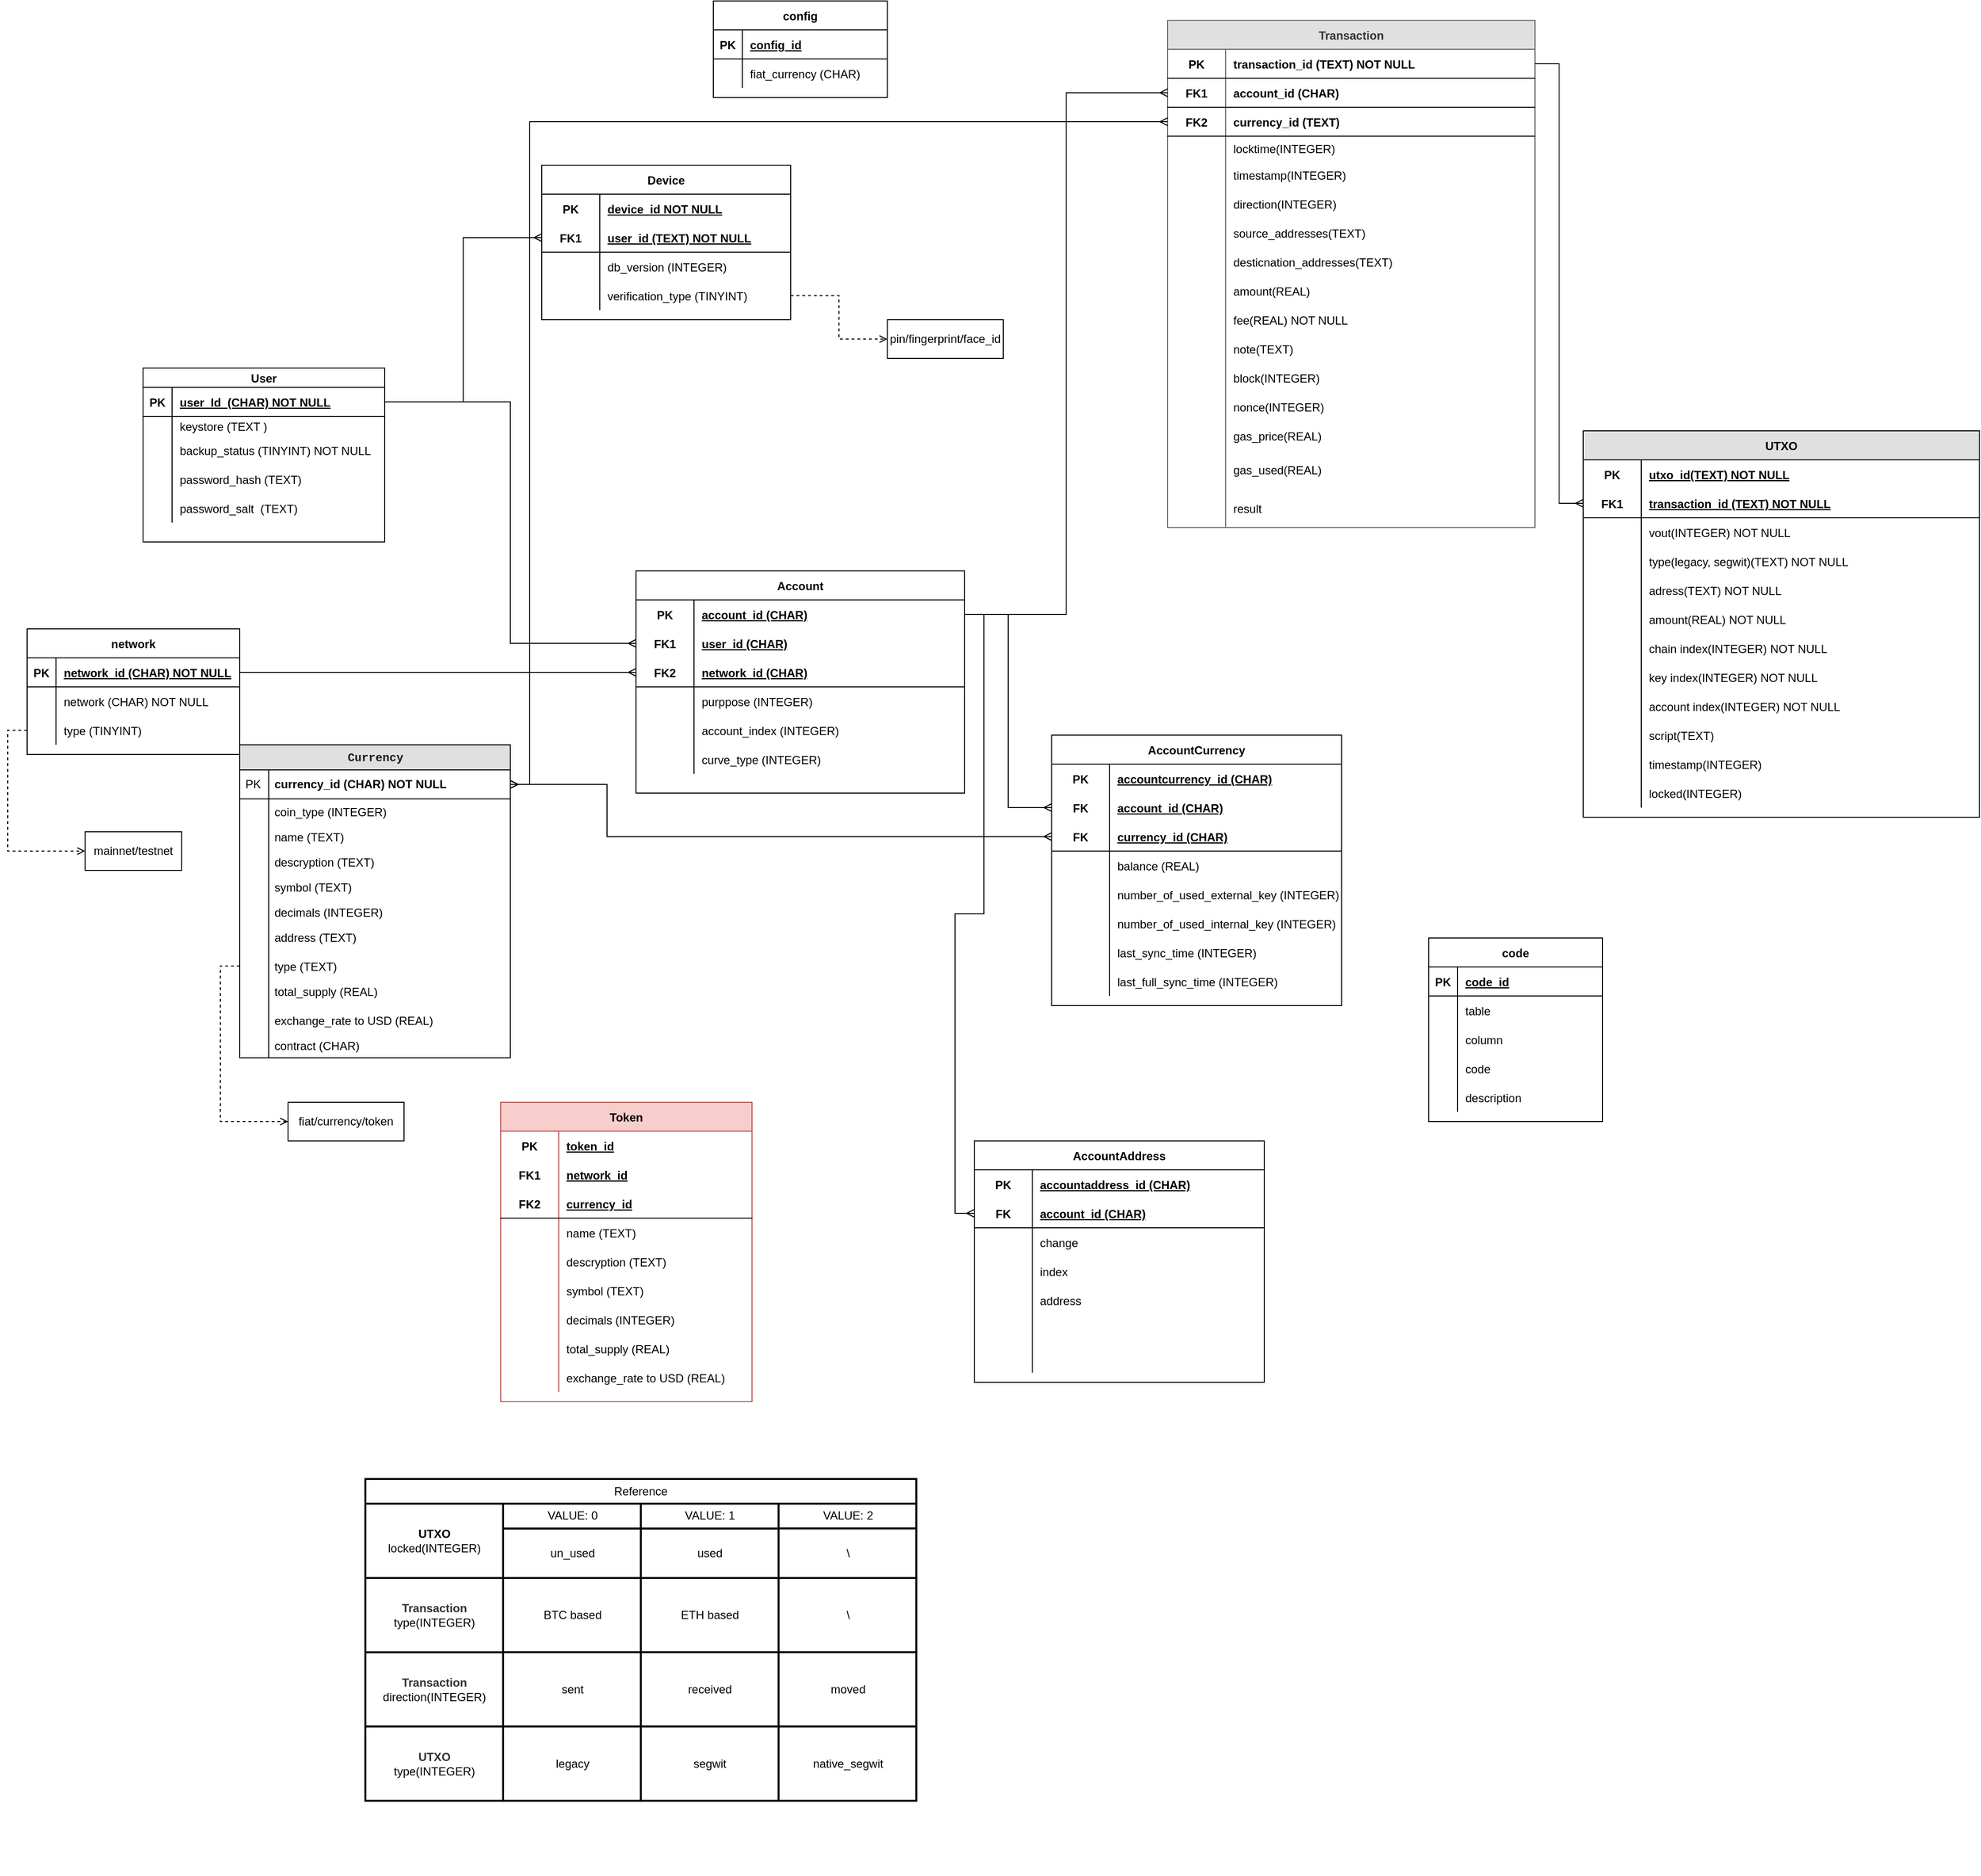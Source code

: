 <mxfile version="14.1.9" type="github">
  <diagram name="Page-1" id="e56a1550-8fbb-45ad-956c-1786394a9013">
    <mxGraphModel dx="2213" dy="1610" grid="1" gridSize="10" guides="1" tooltips="1" connect="1" arrows="1" fold="1" page="1" pageScale="1" pageWidth="1100" pageHeight="850" background="#ffffff" math="0" shadow="0">
      <root>
        <mxCell id="0" />
        <mxCell id="1" parent="0" />
        <mxCell id="TpU9d8rUNHg63-v1NPUy-282" value="User" style="shape=table;startSize=20;container=1;collapsible=1;childLayout=tableLayout;fixedRows=1;rowLines=0;fontStyle=1;align=center;resizeLast=1;" vertex="1" parent="1">
          <mxGeometry x="-70" y="290" width="250" height="180" as="geometry" />
        </mxCell>
        <mxCell id="TpU9d8rUNHg63-v1NPUy-283" value="" style="shape=partialRectangle;collapsible=0;dropTarget=0;pointerEvents=0;fillColor=none;top=0;left=0;bottom=1;right=0;points=[[0,0.5],[1,0.5]];portConstraint=eastwest;" vertex="1" parent="TpU9d8rUNHg63-v1NPUy-282">
          <mxGeometry y="20" width="250" height="30" as="geometry" />
        </mxCell>
        <mxCell id="TpU9d8rUNHg63-v1NPUy-284" value="PK" style="shape=partialRectangle;connectable=0;fillColor=none;top=0;left=0;bottom=0;right=0;fontStyle=1;overflow=hidden;" vertex="1" parent="TpU9d8rUNHg63-v1NPUy-283">
          <mxGeometry width="30" height="30" as="geometry" />
        </mxCell>
        <mxCell id="TpU9d8rUNHg63-v1NPUy-285" value="user_Id  (CHAR) NOT NULL" style="shape=partialRectangle;connectable=0;fillColor=none;top=0;left=0;bottom=0;right=0;align=left;spacingLeft=6;fontStyle=5;overflow=hidden;" vertex="1" parent="TpU9d8rUNHg63-v1NPUy-283">
          <mxGeometry x="30" width="220" height="30" as="geometry" />
        </mxCell>
        <mxCell id="TpU9d8rUNHg63-v1NPUy-286" value="" style="shape=partialRectangle;collapsible=0;dropTarget=0;pointerEvents=0;fillColor=none;top=0;left=0;bottom=0;right=0;points=[[0,0.5],[1,0.5]];portConstraint=eastwest;" vertex="1" parent="TpU9d8rUNHg63-v1NPUy-282">
          <mxGeometry y="50" width="250" height="20" as="geometry" />
        </mxCell>
        <mxCell id="TpU9d8rUNHg63-v1NPUy-287" value="" style="shape=partialRectangle;connectable=0;fillColor=none;top=0;left=0;bottom=0;right=0;editable=1;overflow=hidden;" vertex="1" parent="TpU9d8rUNHg63-v1NPUy-286">
          <mxGeometry width="30" height="20" as="geometry" />
        </mxCell>
        <mxCell id="TpU9d8rUNHg63-v1NPUy-288" value="keystore (TEXT )" style="shape=partialRectangle;connectable=0;fillColor=none;top=0;left=0;bottom=0;right=0;align=left;spacingLeft=6;overflow=hidden;" vertex="1" parent="TpU9d8rUNHg63-v1NPUy-286">
          <mxGeometry x="30" width="220" height="20" as="geometry" />
        </mxCell>
        <mxCell id="TpU9d8rUNHg63-v1NPUy-289" value="" style="shape=partialRectangle;collapsible=0;dropTarget=0;pointerEvents=0;fillColor=none;top=0;left=0;bottom=0;right=0;points=[[0,0.5],[1,0.5]];portConstraint=eastwest;" vertex="1" parent="TpU9d8rUNHg63-v1NPUy-282">
          <mxGeometry y="70" width="250" height="30" as="geometry" />
        </mxCell>
        <mxCell id="TpU9d8rUNHg63-v1NPUy-290" value="" style="shape=partialRectangle;connectable=0;fillColor=none;top=0;left=0;bottom=0;right=0;editable=1;overflow=hidden;" vertex="1" parent="TpU9d8rUNHg63-v1NPUy-289">
          <mxGeometry width="30" height="30" as="geometry" />
        </mxCell>
        <mxCell id="TpU9d8rUNHg63-v1NPUy-291" value="backup_status (TINYINT) NOT NULL" style="shape=partialRectangle;connectable=0;fillColor=none;top=0;left=0;bottom=0;right=0;align=left;spacingLeft=6;overflow=hidden;" vertex="1" parent="TpU9d8rUNHg63-v1NPUy-289">
          <mxGeometry x="30" width="220" height="30" as="geometry" />
        </mxCell>
        <mxCell id="TpU9d8rUNHg63-v1NPUy-292" value="" style="shape=partialRectangle;collapsible=0;dropTarget=0;pointerEvents=0;fillColor=none;top=0;left=0;bottom=0;right=0;points=[[0,0.5],[1,0.5]];portConstraint=eastwest;" vertex="1" parent="TpU9d8rUNHg63-v1NPUy-282">
          <mxGeometry y="100" width="250" height="30" as="geometry" />
        </mxCell>
        <mxCell id="TpU9d8rUNHg63-v1NPUy-293" value="" style="shape=partialRectangle;connectable=0;fillColor=none;top=0;left=0;bottom=0;right=0;editable=1;overflow=hidden;" vertex="1" parent="TpU9d8rUNHg63-v1NPUy-292">
          <mxGeometry width="30" height="30" as="geometry" />
        </mxCell>
        <mxCell id="TpU9d8rUNHg63-v1NPUy-294" value="password_hash (TEXT) " style="shape=partialRectangle;connectable=0;fillColor=none;top=0;left=0;bottom=0;right=0;align=left;spacingLeft=6;overflow=hidden;" vertex="1" parent="TpU9d8rUNHg63-v1NPUy-292">
          <mxGeometry x="30" width="220" height="30" as="geometry" />
        </mxCell>
        <mxCell id="TpU9d8rUNHg63-v1NPUy-468" value="" style="shape=partialRectangle;collapsible=0;dropTarget=0;pointerEvents=0;fillColor=none;top=0;left=0;bottom=0;right=0;points=[[0,0.5],[1,0.5]];portConstraint=eastwest;" vertex="1" parent="TpU9d8rUNHg63-v1NPUy-282">
          <mxGeometry y="130" width="250" height="30" as="geometry" />
        </mxCell>
        <mxCell id="TpU9d8rUNHg63-v1NPUy-469" value="" style="shape=partialRectangle;connectable=0;fillColor=none;top=0;left=0;bottom=0;right=0;editable=1;overflow=hidden;" vertex="1" parent="TpU9d8rUNHg63-v1NPUy-468">
          <mxGeometry width="30" height="30" as="geometry" />
        </mxCell>
        <mxCell id="TpU9d8rUNHg63-v1NPUy-470" value="password_salt  (TEXT) " style="shape=partialRectangle;connectable=0;fillColor=none;top=0;left=0;bottom=0;right=0;align=left;spacingLeft=6;overflow=hidden;" vertex="1" parent="TpU9d8rUNHg63-v1NPUy-468">
          <mxGeometry x="30" width="220" height="30" as="geometry" />
        </mxCell>
        <mxCell id="TpU9d8rUNHg63-v1NPUy-295" value="Account" style="shape=table;startSize=30;container=1;collapsible=1;childLayout=tableLayout;fixedRows=1;rowLines=0;fontStyle=1;align=center;resizeLast=1;" vertex="1" parent="1">
          <mxGeometry x="440" y="500" width="340.0" height="230.0" as="geometry" />
        </mxCell>
        <mxCell id="TpU9d8rUNHg63-v1NPUy-296" value="" style="shape=partialRectangle;collapsible=0;dropTarget=0;pointerEvents=0;fillColor=none;top=0;left=0;bottom=0;right=0;points=[[0,0.5],[1,0.5]];portConstraint=eastwest;" vertex="1" parent="TpU9d8rUNHg63-v1NPUy-295">
          <mxGeometry y="30" width="340.0" height="30" as="geometry" />
        </mxCell>
        <mxCell id="TpU9d8rUNHg63-v1NPUy-297" value="PK" style="shape=partialRectangle;connectable=0;fillColor=none;top=0;left=0;bottom=0;right=0;fontStyle=1;overflow=hidden;" vertex="1" parent="TpU9d8rUNHg63-v1NPUy-296">
          <mxGeometry width="60.0" height="30" as="geometry" />
        </mxCell>
        <mxCell id="TpU9d8rUNHg63-v1NPUy-298" value="account_id (CHAR)" style="shape=partialRectangle;connectable=0;fillColor=none;top=0;left=0;bottom=0;right=0;align=left;spacingLeft=6;fontStyle=5;overflow=hidden;" vertex="1" parent="TpU9d8rUNHg63-v1NPUy-296">
          <mxGeometry x="60.0" width="280.0" height="30" as="geometry" />
        </mxCell>
        <mxCell id="TpU9d8rUNHg63-v1NPUy-550" value="" style="shape=partialRectangle;collapsible=0;dropTarget=0;pointerEvents=0;fillColor=none;top=0;left=0;bottom=0;right=0;points=[[0,0.5],[1,0.5]];portConstraint=eastwest;" vertex="1" parent="TpU9d8rUNHg63-v1NPUy-295">
          <mxGeometry y="60" width="340.0" height="30" as="geometry" />
        </mxCell>
        <mxCell id="TpU9d8rUNHg63-v1NPUy-551" value="FK1" style="shape=partialRectangle;connectable=0;fillColor=none;top=0;left=0;bottom=0;right=0;fontStyle=1;overflow=hidden;" vertex="1" parent="TpU9d8rUNHg63-v1NPUy-550">
          <mxGeometry width="60.0" height="30" as="geometry" />
        </mxCell>
        <mxCell id="TpU9d8rUNHg63-v1NPUy-552" value="user_id (CHAR)" style="shape=partialRectangle;connectable=0;fillColor=none;top=0;left=0;bottom=0;right=0;align=left;spacingLeft=6;fontStyle=5;overflow=hidden;" vertex="1" parent="TpU9d8rUNHg63-v1NPUy-550">
          <mxGeometry x="60.0" width="280.0" height="30" as="geometry" />
        </mxCell>
        <mxCell id="TpU9d8rUNHg63-v1NPUy-299" value="" style="shape=partialRectangle;collapsible=0;dropTarget=0;pointerEvents=0;fillColor=none;top=0;left=0;bottom=1;right=0;points=[[0,0.5],[1,0.5]];portConstraint=eastwest;" vertex="1" parent="TpU9d8rUNHg63-v1NPUy-295">
          <mxGeometry y="90" width="340.0" height="30" as="geometry" />
        </mxCell>
        <mxCell id="TpU9d8rUNHg63-v1NPUy-300" value="FK2" style="shape=partialRectangle;connectable=0;fillColor=none;top=0;left=0;bottom=0;right=0;fontStyle=1;overflow=hidden;" vertex="1" parent="TpU9d8rUNHg63-v1NPUy-299">
          <mxGeometry width="60.0" height="30" as="geometry" />
        </mxCell>
        <mxCell id="TpU9d8rUNHg63-v1NPUy-301" value="network_id (CHAR)" style="shape=partialRectangle;connectable=0;fillColor=none;top=0;left=0;bottom=0;right=0;align=left;spacingLeft=6;fontStyle=5;overflow=hidden;" vertex="1" parent="TpU9d8rUNHg63-v1NPUy-299">
          <mxGeometry x="60.0" width="280.0" height="30" as="geometry" />
        </mxCell>
        <mxCell id="TpU9d8rUNHg63-v1NPUy-305" value="" style="shape=partialRectangle;collapsible=0;dropTarget=0;pointerEvents=0;fillColor=none;top=0;left=0;bottom=0;right=0;points=[[0,0.5],[1,0.5]];portConstraint=eastwest;" vertex="1" parent="TpU9d8rUNHg63-v1NPUy-295">
          <mxGeometry y="120" width="340.0" height="30" as="geometry" />
        </mxCell>
        <mxCell id="TpU9d8rUNHg63-v1NPUy-306" value="" style="shape=partialRectangle;connectable=0;fillColor=none;top=0;left=0;bottom=0;right=0;editable=1;overflow=hidden;" vertex="1" parent="TpU9d8rUNHg63-v1NPUy-305">
          <mxGeometry width="60.0" height="30" as="geometry" />
        </mxCell>
        <mxCell id="TpU9d8rUNHg63-v1NPUy-307" value="purppose (INTEGER)" style="shape=partialRectangle;connectable=0;fillColor=none;top=0;left=0;bottom=0;right=0;align=left;spacingLeft=6;overflow=hidden;" vertex="1" parent="TpU9d8rUNHg63-v1NPUy-305">
          <mxGeometry x="60.0" width="280.0" height="30" as="geometry" />
        </mxCell>
        <mxCell id="TpU9d8rUNHg63-v1NPUy-447" value="" style="shape=partialRectangle;collapsible=0;dropTarget=0;pointerEvents=0;fillColor=none;top=0;left=0;bottom=0;right=0;points=[[0,0.5],[1,0.5]];portConstraint=eastwest;" vertex="1" parent="TpU9d8rUNHg63-v1NPUy-295">
          <mxGeometry y="150" width="340.0" height="30" as="geometry" />
        </mxCell>
        <mxCell id="TpU9d8rUNHg63-v1NPUy-448" value="" style="shape=partialRectangle;connectable=0;fillColor=none;top=0;left=0;bottom=0;right=0;editable=1;overflow=hidden;" vertex="1" parent="TpU9d8rUNHg63-v1NPUy-447">
          <mxGeometry width="60.0" height="30" as="geometry" />
        </mxCell>
        <mxCell id="TpU9d8rUNHg63-v1NPUy-449" value="account_index (INTEGER)" style="shape=partialRectangle;connectable=0;fillColor=none;top=0;left=0;bottom=0;right=0;align=left;spacingLeft=6;overflow=hidden;" vertex="1" parent="TpU9d8rUNHg63-v1NPUy-447">
          <mxGeometry x="60.0" width="280.0" height="30" as="geometry" />
        </mxCell>
        <mxCell id="TpU9d8rUNHg63-v1NPUy-450" value="" style="shape=partialRectangle;collapsible=0;dropTarget=0;pointerEvents=0;fillColor=none;top=0;left=0;bottom=0;right=0;points=[[0,0.5],[1,0.5]];portConstraint=eastwest;" vertex="1" parent="TpU9d8rUNHg63-v1NPUy-295">
          <mxGeometry y="180" width="340.0" height="30" as="geometry" />
        </mxCell>
        <mxCell id="TpU9d8rUNHg63-v1NPUy-451" value="" style="shape=partialRectangle;connectable=0;fillColor=none;top=0;left=0;bottom=0;right=0;editable=1;overflow=hidden;" vertex="1" parent="TpU9d8rUNHg63-v1NPUy-450">
          <mxGeometry width="60.0" height="30" as="geometry" />
        </mxCell>
        <mxCell id="TpU9d8rUNHg63-v1NPUy-452" value="curve_type (INTEGER)" style="shape=partialRectangle;connectable=0;fillColor=none;top=0;left=0;bottom=0;right=0;align=left;spacingLeft=6;overflow=hidden;" vertex="1" parent="TpU9d8rUNHg63-v1NPUy-450">
          <mxGeometry x="60.0" width="280.0" height="30" as="geometry" />
        </mxCell>
        <mxCell id="TpU9d8rUNHg63-v1NPUy-311" value="Device" style="shape=table;startSize=30;container=1;collapsible=1;childLayout=tableLayout;fixedRows=1;rowLines=0;fontStyle=1;align=center;resizeLast=1;" vertex="1" parent="1">
          <mxGeometry x="342.5" y="80" width="257.5" height="160" as="geometry" />
        </mxCell>
        <mxCell id="TpU9d8rUNHg63-v1NPUy-312" value="" style="shape=partialRectangle;collapsible=0;dropTarget=0;pointerEvents=0;fillColor=none;top=0;left=0;bottom=0;right=0;points=[[0,0.5],[1,0.5]];portConstraint=eastwest;" vertex="1" parent="TpU9d8rUNHg63-v1NPUy-311">
          <mxGeometry y="30" width="257.5" height="30" as="geometry" />
        </mxCell>
        <mxCell id="TpU9d8rUNHg63-v1NPUy-313" value="PK" style="shape=partialRectangle;connectable=0;fillColor=none;top=0;left=0;bottom=0;right=0;fontStyle=1;overflow=hidden;" vertex="1" parent="TpU9d8rUNHg63-v1NPUy-312">
          <mxGeometry width="60" height="30" as="geometry" />
        </mxCell>
        <mxCell id="TpU9d8rUNHg63-v1NPUy-314" value="device_id NOT NULL" style="shape=partialRectangle;connectable=0;fillColor=none;top=0;left=0;bottom=0;right=0;align=left;spacingLeft=6;fontStyle=5;overflow=hidden;" vertex="1" parent="TpU9d8rUNHg63-v1NPUy-312">
          <mxGeometry x="60" width="197.5" height="30" as="geometry" />
        </mxCell>
        <mxCell id="TpU9d8rUNHg63-v1NPUy-315" value="" style="shape=partialRectangle;collapsible=0;dropTarget=0;pointerEvents=0;fillColor=none;top=0;left=0;bottom=1;right=0;points=[[0,0.5],[1,0.5]];portConstraint=eastwest;" vertex="1" parent="TpU9d8rUNHg63-v1NPUy-311">
          <mxGeometry y="60" width="257.5" height="30" as="geometry" />
        </mxCell>
        <mxCell id="TpU9d8rUNHg63-v1NPUy-316" value="FK1" style="shape=partialRectangle;connectable=0;fillColor=none;top=0;left=0;bottom=0;right=0;fontStyle=1;overflow=hidden;" vertex="1" parent="TpU9d8rUNHg63-v1NPUy-315">
          <mxGeometry width="60" height="30" as="geometry" />
        </mxCell>
        <mxCell id="TpU9d8rUNHg63-v1NPUy-317" value="user_id (TEXT) NOT NULL" style="shape=partialRectangle;connectable=0;fillColor=none;top=0;left=0;bottom=0;right=0;align=left;spacingLeft=6;fontStyle=5;overflow=hidden;" vertex="1" parent="TpU9d8rUNHg63-v1NPUy-315">
          <mxGeometry x="60" width="197.5" height="30" as="geometry" />
        </mxCell>
        <mxCell id="TpU9d8rUNHg63-v1NPUy-321" value="" style="shape=partialRectangle;collapsible=0;dropTarget=0;pointerEvents=0;fillColor=none;top=0;left=0;bottom=0;right=0;points=[[0,0.5],[1,0.5]];portConstraint=eastwest;" vertex="1" parent="TpU9d8rUNHg63-v1NPUy-311">
          <mxGeometry y="90" width="257.5" height="30" as="geometry" />
        </mxCell>
        <mxCell id="TpU9d8rUNHg63-v1NPUy-322" value="" style="shape=partialRectangle;connectable=0;fillColor=none;top=0;left=0;bottom=0;right=0;editable=1;overflow=hidden;" vertex="1" parent="TpU9d8rUNHg63-v1NPUy-321">
          <mxGeometry width="60" height="30" as="geometry" />
        </mxCell>
        <mxCell id="TpU9d8rUNHg63-v1NPUy-323" value="db_version (INTEGER)" style="shape=partialRectangle;connectable=0;fillColor=none;top=0;left=0;bottom=0;right=0;align=left;spacingLeft=6;overflow=hidden;" vertex="1" parent="TpU9d8rUNHg63-v1NPUy-321">
          <mxGeometry x="60" width="197.5" height="30" as="geometry" />
        </mxCell>
        <mxCell id="TpU9d8rUNHg63-v1NPUy-559" value="" style="shape=partialRectangle;collapsible=0;dropTarget=0;pointerEvents=0;fillColor=none;top=0;left=0;bottom=0;right=0;points=[[0,0.5],[1,0.5]];portConstraint=eastwest;" vertex="1" parent="TpU9d8rUNHg63-v1NPUy-311">
          <mxGeometry y="120" width="257.5" height="30" as="geometry" />
        </mxCell>
        <mxCell id="TpU9d8rUNHg63-v1NPUy-560" value="" style="shape=partialRectangle;connectable=0;fillColor=none;top=0;left=0;bottom=0;right=0;editable=1;overflow=hidden;" vertex="1" parent="TpU9d8rUNHg63-v1NPUy-559">
          <mxGeometry width="60" height="30" as="geometry" />
        </mxCell>
        <mxCell id="TpU9d8rUNHg63-v1NPUy-561" value="verification_type (TINYINT) " style="shape=partialRectangle;connectable=0;fillColor=none;top=0;left=0;bottom=0;right=0;align=left;spacingLeft=6;overflow=hidden;" vertex="1" parent="TpU9d8rUNHg63-v1NPUy-559">
          <mxGeometry x="60" width="197.5" height="30" as="geometry" />
        </mxCell>
        <mxCell id="TpU9d8rUNHg63-v1NPUy-337" value="Transaction" style="shape=table;startSize=30;container=1;collapsible=1;childLayout=tableLayout;fixedRows=1;rowLines=0;fontStyle=1;align=center;resizeLast=1;strokeColor=#666666;fontColor=#333333;fillColor=#E0E0E0;" vertex="1" parent="1">
          <mxGeometry x="990" y="-70" width="380" height="525.0" as="geometry" />
        </mxCell>
        <mxCell id="TpU9d8rUNHg63-v1NPUy-338" value="" style="shape=partialRectangle;collapsible=0;dropTarget=0;pointerEvents=0;fillColor=none;top=0;left=0;bottom=1;right=0;points=[[0,0.5],[1,0.5]];portConstraint=eastwest;" vertex="1" parent="TpU9d8rUNHg63-v1NPUy-337">
          <mxGeometry y="30" width="380" height="30" as="geometry" />
        </mxCell>
        <mxCell id="TpU9d8rUNHg63-v1NPUy-339" value="PK" style="shape=partialRectangle;connectable=0;fillColor=none;top=0;left=0;bottom=0;right=0;fontStyle=1;overflow=hidden;" vertex="1" parent="TpU9d8rUNHg63-v1NPUy-338">
          <mxGeometry width="60" height="30" as="geometry" />
        </mxCell>
        <mxCell id="TpU9d8rUNHg63-v1NPUy-340" value="transaction_id (TEXT) NOT NULL" style="shape=partialRectangle;connectable=0;fillColor=none;top=0;left=0;bottom=0;right=0;align=left;spacingLeft=6;fontStyle=1;overflow=hidden;" vertex="1" parent="TpU9d8rUNHg63-v1NPUy-338">
          <mxGeometry x="60" width="320" height="30" as="geometry" />
        </mxCell>
        <mxCell id="TpU9d8rUNHg63-v1NPUy-341" value="" style="shape=partialRectangle;collapsible=0;dropTarget=0;pointerEvents=0;fillColor=none;top=0;left=0;bottom=1;right=0;points=[[0,0.5],[1,0.5]];portConstraint=eastwest;" vertex="1" parent="TpU9d8rUNHg63-v1NPUy-337">
          <mxGeometry y="60" width="380" height="30" as="geometry" />
        </mxCell>
        <mxCell id="TpU9d8rUNHg63-v1NPUy-342" value="FK1" style="shape=partialRectangle;connectable=0;fillColor=none;top=0;left=0;bottom=0;right=0;fontStyle=1;overflow=hidden;" vertex="1" parent="TpU9d8rUNHg63-v1NPUy-341">
          <mxGeometry width="60" height="30" as="geometry" />
        </mxCell>
        <mxCell id="TpU9d8rUNHg63-v1NPUy-343" value="account_id (CHAR)" style="shape=partialRectangle;connectable=0;fillColor=none;top=0;left=0;bottom=0;right=0;align=left;spacingLeft=6;fontStyle=1;overflow=hidden;" vertex="1" parent="TpU9d8rUNHg63-v1NPUy-341">
          <mxGeometry x="60" width="320" height="30" as="geometry" />
        </mxCell>
        <mxCell id="TpU9d8rUNHg63-v1NPUy-344" value="" style="shape=partialRectangle;collapsible=0;dropTarget=0;pointerEvents=0;fillColor=none;top=0;left=0;bottom=1;right=0;points=[[0,0.5],[1,0.5]];portConstraint=eastwest;" vertex="1" parent="TpU9d8rUNHg63-v1NPUy-337">
          <mxGeometry y="90" width="380" height="30" as="geometry" />
        </mxCell>
        <mxCell id="TpU9d8rUNHg63-v1NPUy-345" value="FK2" style="shape=partialRectangle;connectable=0;fillColor=none;top=0;left=0;bottom=0;right=0;fontStyle=1;overflow=hidden;" vertex="1" parent="TpU9d8rUNHg63-v1NPUy-344">
          <mxGeometry width="60" height="30" as="geometry" />
        </mxCell>
        <mxCell id="TpU9d8rUNHg63-v1NPUy-346" value="currency_id (TEXT) " style="shape=partialRectangle;connectable=0;fillColor=none;top=0;left=0;bottom=0;right=0;align=left;spacingLeft=6;fontStyle=1;overflow=hidden;" vertex="1" parent="TpU9d8rUNHg63-v1NPUy-344">
          <mxGeometry x="60" width="320" height="30" as="geometry" />
        </mxCell>
        <mxCell id="TpU9d8rUNHg63-v1NPUy-350" value="" style="shape=partialRectangle;collapsible=0;dropTarget=0;pointerEvents=0;fillColor=none;top=0;left=0;bottom=0;right=0;points=[[0,0.5],[1,0.5]];portConstraint=eastwest;" vertex="1" parent="TpU9d8rUNHg63-v1NPUy-337">
          <mxGeometry y="120" width="380" height="25" as="geometry" />
        </mxCell>
        <mxCell id="TpU9d8rUNHg63-v1NPUy-351" value="" style="shape=partialRectangle;connectable=0;fillColor=none;top=0;left=0;bottom=0;right=0;editable=1;overflow=hidden;" vertex="1" parent="TpU9d8rUNHg63-v1NPUy-350">
          <mxGeometry width="60" height="25" as="geometry" />
        </mxCell>
        <mxCell id="TpU9d8rUNHg63-v1NPUy-352" value="locktime(INTEGER)" style="shape=partialRectangle;connectable=0;fillColor=none;top=0;left=0;bottom=0;right=0;align=left;spacingLeft=6;overflow=hidden;" vertex="1" parent="TpU9d8rUNHg63-v1NPUy-350">
          <mxGeometry x="60" width="320" height="25" as="geometry" />
        </mxCell>
        <mxCell id="TpU9d8rUNHg63-v1NPUy-353" value="" style="shape=partialRectangle;collapsible=0;dropTarget=0;pointerEvents=0;fillColor=none;top=0;left=0;bottom=0;right=0;points=[[0,0.5],[1,0.5]];portConstraint=eastwest;" vertex="1" parent="TpU9d8rUNHg63-v1NPUy-337">
          <mxGeometry y="145" width="380" height="30" as="geometry" />
        </mxCell>
        <mxCell id="TpU9d8rUNHg63-v1NPUy-354" value="" style="shape=partialRectangle;connectable=0;fillColor=none;top=0;left=0;bottom=0;right=0;editable=1;overflow=hidden;" vertex="1" parent="TpU9d8rUNHg63-v1NPUy-353">
          <mxGeometry width="60" height="30" as="geometry" />
        </mxCell>
        <mxCell id="TpU9d8rUNHg63-v1NPUy-355" value="timestamp(INTEGER)" style="shape=partialRectangle;connectable=0;fillColor=none;top=0;left=0;bottom=0;right=0;align=left;spacingLeft=6;overflow=hidden;" vertex="1" parent="TpU9d8rUNHg63-v1NPUy-353">
          <mxGeometry x="60" width="320" height="30" as="geometry" />
        </mxCell>
        <mxCell id="TpU9d8rUNHg63-v1NPUy-359" value="" style="shape=partialRectangle;collapsible=0;dropTarget=0;pointerEvents=0;fillColor=none;top=0;left=0;bottom=0;right=0;points=[[0,0.5],[1,0.5]];portConstraint=eastwest;" vertex="1" parent="TpU9d8rUNHg63-v1NPUy-337">
          <mxGeometry y="175" width="380" height="30" as="geometry" />
        </mxCell>
        <mxCell id="TpU9d8rUNHg63-v1NPUy-360" value="" style="shape=partialRectangle;connectable=0;fillColor=none;top=0;left=0;bottom=0;right=0;editable=1;overflow=hidden;" vertex="1" parent="TpU9d8rUNHg63-v1NPUy-359">
          <mxGeometry width="60" height="30" as="geometry" />
        </mxCell>
        <mxCell id="TpU9d8rUNHg63-v1NPUy-361" value="direction(INTEGER)" style="shape=partialRectangle;connectable=0;fillColor=none;top=0;left=0;bottom=0;right=0;align=left;spacingLeft=6;overflow=hidden;" vertex="1" parent="TpU9d8rUNHg63-v1NPUy-359">
          <mxGeometry x="60" width="320" height="30" as="geometry" />
        </mxCell>
        <mxCell id="TpU9d8rUNHg63-v1NPUy-362" value="" style="shape=partialRectangle;collapsible=0;dropTarget=0;pointerEvents=0;fillColor=none;top=0;left=0;bottom=0;right=0;points=[[0,0.5],[1,0.5]];portConstraint=eastwest;" vertex="1" parent="TpU9d8rUNHg63-v1NPUy-337">
          <mxGeometry y="205" width="380" height="30" as="geometry" />
        </mxCell>
        <mxCell id="TpU9d8rUNHg63-v1NPUy-363" value="" style="shape=partialRectangle;connectable=0;fillColor=none;top=0;left=0;bottom=0;right=0;editable=1;overflow=hidden;" vertex="1" parent="TpU9d8rUNHg63-v1NPUy-362">
          <mxGeometry width="60" height="30" as="geometry" />
        </mxCell>
        <mxCell id="TpU9d8rUNHg63-v1NPUy-364" value="source_addresses(TEXT)" style="shape=partialRectangle;connectable=0;fillColor=none;top=0;left=0;bottom=0;right=0;align=left;spacingLeft=6;overflow=hidden;" vertex="1" parent="TpU9d8rUNHg63-v1NPUy-362">
          <mxGeometry x="60" width="320" height="30" as="geometry" />
        </mxCell>
        <mxCell id="TpU9d8rUNHg63-v1NPUy-365" value="" style="shape=partialRectangle;collapsible=0;dropTarget=0;pointerEvents=0;fillColor=none;top=0;left=0;bottom=0;right=0;points=[[0,0.5],[1,0.5]];portConstraint=eastwest;" vertex="1" parent="TpU9d8rUNHg63-v1NPUy-337">
          <mxGeometry y="235" width="380" height="30" as="geometry" />
        </mxCell>
        <mxCell id="TpU9d8rUNHg63-v1NPUy-366" value="" style="shape=partialRectangle;connectable=0;fillColor=none;top=0;left=0;bottom=0;right=0;editable=1;overflow=hidden;" vertex="1" parent="TpU9d8rUNHg63-v1NPUy-365">
          <mxGeometry width="60" height="30" as="geometry" />
        </mxCell>
        <mxCell id="TpU9d8rUNHg63-v1NPUy-367" value="desticnation_addresses(TEXT)" style="shape=partialRectangle;connectable=0;fillColor=none;top=0;left=0;bottom=0;right=0;align=left;spacingLeft=6;overflow=hidden;" vertex="1" parent="TpU9d8rUNHg63-v1NPUy-365">
          <mxGeometry x="60" width="320" height="30" as="geometry" />
        </mxCell>
        <mxCell id="TpU9d8rUNHg63-v1NPUy-368" value="" style="shape=partialRectangle;collapsible=0;dropTarget=0;pointerEvents=0;fillColor=none;top=0;left=0;bottom=0;right=0;points=[[0,0.5],[1,0.5]];portConstraint=eastwest;" vertex="1" parent="TpU9d8rUNHg63-v1NPUy-337">
          <mxGeometry y="265" width="380" height="30" as="geometry" />
        </mxCell>
        <mxCell id="TpU9d8rUNHg63-v1NPUy-369" value="" style="shape=partialRectangle;connectable=0;fillColor=none;top=0;left=0;bottom=0;right=0;editable=1;overflow=hidden;" vertex="1" parent="TpU9d8rUNHg63-v1NPUy-368">
          <mxGeometry width="60" height="30" as="geometry" />
        </mxCell>
        <mxCell id="TpU9d8rUNHg63-v1NPUy-370" value="amount(REAL)" style="shape=partialRectangle;connectable=0;fillColor=none;top=0;left=0;bottom=0;right=0;align=left;spacingLeft=6;overflow=hidden;" vertex="1" parent="TpU9d8rUNHg63-v1NPUy-368">
          <mxGeometry x="60" width="320" height="30" as="geometry" />
        </mxCell>
        <mxCell id="TpU9d8rUNHg63-v1NPUy-371" value="" style="shape=partialRectangle;collapsible=0;dropTarget=0;pointerEvents=0;fillColor=none;top=0;left=0;bottom=0;right=0;points=[[0,0.5],[1,0.5]];portConstraint=eastwest;" vertex="1" parent="TpU9d8rUNHg63-v1NPUy-337">
          <mxGeometry y="295" width="380" height="30" as="geometry" />
        </mxCell>
        <mxCell id="TpU9d8rUNHg63-v1NPUy-372" value="" style="shape=partialRectangle;connectable=0;fillColor=none;top=0;left=0;bottom=0;right=0;editable=1;overflow=hidden;" vertex="1" parent="TpU9d8rUNHg63-v1NPUy-371">
          <mxGeometry width="60" height="30" as="geometry" />
        </mxCell>
        <mxCell id="TpU9d8rUNHg63-v1NPUy-373" value="fee(REAL) NOT NULL" style="shape=partialRectangle;connectable=0;fillColor=none;top=0;left=0;bottom=0;right=0;align=left;spacingLeft=6;overflow=hidden;" vertex="1" parent="TpU9d8rUNHg63-v1NPUy-371">
          <mxGeometry x="60" width="320" height="30" as="geometry" />
        </mxCell>
        <mxCell id="TpU9d8rUNHg63-v1NPUy-374" value="" style="shape=partialRectangle;collapsible=0;dropTarget=0;pointerEvents=0;fillColor=none;top=0;left=0;bottom=0;right=0;points=[[0,0.5],[1,0.5]];portConstraint=eastwest;" vertex="1" parent="TpU9d8rUNHg63-v1NPUy-337">
          <mxGeometry y="325" width="380" height="30" as="geometry" />
        </mxCell>
        <mxCell id="TpU9d8rUNHg63-v1NPUy-375" value="" style="shape=partialRectangle;connectable=0;fillColor=none;top=0;left=0;bottom=0;right=0;editable=1;overflow=hidden;" vertex="1" parent="TpU9d8rUNHg63-v1NPUy-374">
          <mxGeometry width="60" height="30" as="geometry" />
        </mxCell>
        <mxCell id="TpU9d8rUNHg63-v1NPUy-376" value="note(TEXT)" style="shape=partialRectangle;connectable=0;fillColor=none;top=0;left=0;bottom=0;right=0;align=left;spacingLeft=6;overflow=hidden;" vertex="1" parent="TpU9d8rUNHg63-v1NPUy-374">
          <mxGeometry x="60" width="320" height="30" as="geometry" />
        </mxCell>
        <mxCell id="TpU9d8rUNHg63-v1NPUy-380" value="" style="shape=partialRectangle;collapsible=0;dropTarget=0;pointerEvents=0;fillColor=none;top=0;left=0;bottom=0;right=0;points=[[0,0.5],[1,0.5]];portConstraint=eastwest;" vertex="1" parent="TpU9d8rUNHg63-v1NPUy-337">
          <mxGeometry y="355" width="380" height="30" as="geometry" />
        </mxCell>
        <mxCell id="TpU9d8rUNHg63-v1NPUy-381" value="" style="shape=partialRectangle;connectable=0;fillColor=none;top=0;left=0;bottom=0;right=0;editable=1;overflow=hidden;" vertex="1" parent="TpU9d8rUNHg63-v1NPUy-380">
          <mxGeometry width="60" height="30" as="geometry" />
        </mxCell>
        <mxCell id="TpU9d8rUNHg63-v1NPUy-382" value="block(INTEGER)" style="shape=partialRectangle;connectable=0;fillColor=none;top=0;left=0;bottom=0;right=0;align=left;spacingLeft=6;overflow=hidden;" vertex="1" parent="TpU9d8rUNHg63-v1NPUy-380">
          <mxGeometry x="60" width="320" height="30" as="geometry" />
        </mxCell>
        <mxCell id="TpU9d8rUNHg63-v1NPUy-377" value="" style="shape=partialRectangle;collapsible=0;dropTarget=0;pointerEvents=0;fillColor=none;top=0;left=0;bottom=0;right=0;points=[[0,0.5],[1,0.5]];portConstraint=eastwest;" vertex="1" parent="TpU9d8rUNHg63-v1NPUy-337">
          <mxGeometry y="385" width="380" height="30" as="geometry" />
        </mxCell>
        <mxCell id="TpU9d8rUNHg63-v1NPUy-378" value="" style="shape=partialRectangle;connectable=0;fillColor=none;top=0;left=0;bottom=0;right=0;editable=1;overflow=hidden;" vertex="1" parent="TpU9d8rUNHg63-v1NPUy-377">
          <mxGeometry width="60" height="30" as="geometry" />
        </mxCell>
        <mxCell id="TpU9d8rUNHg63-v1NPUy-379" value="nonce(INTEGER)" style="shape=partialRectangle;connectable=0;fillColor=none;top=0;left=0;bottom=0;right=0;align=left;spacingLeft=6;overflow=hidden;" vertex="1" parent="TpU9d8rUNHg63-v1NPUy-377">
          <mxGeometry x="60" width="320" height="30" as="geometry" />
        </mxCell>
        <mxCell id="TpU9d8rUNHg63-v1NPUy-383" value="" style="shape=partialRectangle;collapsible=0;dropTarget=0;pointerEvents=0;fillColor=none;top=0;left=0;bottom=0;right=0;points=[[0,0.5],[1,0.5]];portConstraint=eastwest;" vertex="1" parent="TpU9d8rUNHg63-v1NPUy-337">
          <mxGeometry y="415" width="380" height="30" as="geometry" />
        </mxCell>
        <mxCell id="TpU9d8rUNHg63-v1NPUy-384" value="" style="shape=partialRectangle;connectable=0;fillColor=none;top=0;left=0;bottom=0;right=0;editable=1;overflow=hidden;" vertex="1" parent="TpU9d8rUNHg63-v1NPUy-383">
          <mxGeometry width="60" height="30" as="geometry" />
        </mxCell>
        <mxCell id="TpU9d8rUNHg63-v1NPUy-385" value="gas_price(REAL)" style="shape=partialRectangle;connectable=0;fillColor=none;top=0;left=0;bottom=0;right=0;align=left;spacingLeft=6;overflow=hidden;" vertex="1" parent="TpU9d8rUNHg63-v1NPUy-383">
          <mxGeometry x="60" width="320" height="30" as="geometry" />
        </mxCell>
        <mxCell id="TpU9d8rUNHg63-v1NPUy-386" value="" style="shape=partialRectangle;collapsible=0;dropTarget=0;pointerEvents=0;fillColor=none;top=0;left=0;bottom=0;right=0;points=[[0,0.5],[1,0.5]];portConstraint=eastwest;" vertex="1" parent="TpU9d8rUNHg63-v1NPUy-337">
          <mxGeometry y="445" width="380" height="40" as="geometry" />
        </mxCell>
        <mxCell id="TpU9d8rUNHg63-v1NPUy-387" value="" style="shape=partialRectangle;connectable=0;fillColor=none;top=0;left=0;bottom=0;right=0;editable=1;overflow=hidden;" vertex="1" parent="TpU9d8rUNHg63-v1NPUy-386">
          <mxGeometry width="60" height="40" as="geometry" />
        </mxCell>
        <mxCell id="TpU9d8rUNHg63-v1NPUy-388" value="gas_used(REAL)" style="shape=partialRectangle;connectable=0;fillColor=none;top=0;left=0;bottom=0;right=0;align=left;spacingLeft=6;overflow=hidden;" vertex="1" parent="TpU9d8rUNHg63-v1NPUy-386">
          <mxGeometry x="60" width="320" height="40" as="geometry" />
        </mxCell>
        <mxCell id="TpU9d8rUNHg63-v1NPUy-850" value="" style="shape=partialRectangle;collapsible=0;dropTarget=0;pointerEvents=0;fillColor=none;top=0;left=0;bottom=0;right=0;points=[[0,0.5],[1,0.5]];portConstraint=eastwest;" vertex="1" parent="TpU9d8rUNHg63-v1NPUy-337">
          <mxGeometry y="485" width="380" height="40" as="geometry" />
        </mxCell>
        <mxCell id="TpU9d8rUNHg63-v1NPUy-851" value="" style="shape=partialRectangle;connectable=0;fillColor=none;top=0;left=0;bottom=0;right=0;editable=1;overflow=hidden;" vertex="1" parent="TpU9d8rUNHg63-v1NPUy-850">
          <mxGeometry width="60" height="40" as="geometry" />
        </mxCell>
        <mxCell id="TpU9d8rUNHg63-v1NPUy-852" value="result" style="shape=partialRectangle;connectable=0;fillColor=none;top=0;left=0;bottom=0;right=0;align=left;spacingLeft=6;overflow=hidden;" vertex="1" parent="TpU9d8rUNHg63-v1NPUy-850">
          <mxGeometry x="60" width="320" height="40" as="geometry" />
        </mxCell>
        <mxCell id="TpU9d8rUNHg63-v1NPUy-471" value="UTXO" style="shape=table;startSize=30;container=1;collapsible=1;childLayout=tableLayout;fixedRows=1;rowLines=0;fontStyle=1;align=center;resizeLast=1;fillColor=#E0E0E0;" vertex="1" parent="1">
          <mxGeometry x="1420" y="355" width="410" height="400" as="geometry" />
        </mxCell>
        <mxCell id="TpU9d8rUNHg63-v1NPUy-472" value="" style="shape=partialRectangle;collapsible=0;dropTarget=0;pointerEvents=0;fillColor=none;top=0;left=0;bottom=0;right=0;points=[[0,0.5],[1,0.5]];portConstraint=eastwest;" vertex="1" parent="TpU9d8rUNHg63-v1NPUy-471">
          <mxGeometry y="30" width="410" height="30" as="geometry" />
        </mxCell>
        <mxCell id="TpU9d8rUNHg63-v1NPUy-473" value="PK" style="shape=partialRectangle;connectable=0;fillColor=none;top=0;left=0;bottom=0;right=0;fontStyle=1;overflow=hidden;" vertex="1" parent="TpU9d8rUNHg63-v1NPUy-472">
          <mxGeometry width="60" height="30" as="geometry" />
        </mxCell>
        <mxCell id="TpU9d8rUNHg63-v1NPUy-474" value="utxo_id(TEXT) NOT NULL" style="shape=partialRectangle;connectable=0;fillColor=none;top=0;left=0;bottom=0;right=0;align=left;spacingLeft=6;fontStyle=5;overflow=hidden;" vertex="1" parent="TpU9d8rUNHg63-v1NPUy-472">
          <mxGeometry x="60" width="350" height="30" as="geometry" />
        </mxCell>
        <mxCell id="TpU9d8rUNHg63-v1NPUy-475" value="" style="shape=partialRectangle;collapsible=0;dropTarget=0;pointerEvents=0;fillColor=none;top=0;left=0;bottom=1;right=0;points=[[0,0.5],[1,0.5]];portConstraint=eastwest;" vertex="1" parent="TpU9d8rUNHg63-v1NPUy-471">
          <mxGeometry y="60" width="410" height="30" as="geometry" />
        </mxCell>
        <mxCell id="TpU9d8rUNHg63-v1NPUy-476" value="FK1" style="shape=partialRectangle;connectable=0;fillColor=none;top=0;left=0;bottom=0;right=0;fontStyle=1;overflow=hidden;" vertex="1" parent="TpU9d8rUNHg63-v1NPUy-475">
          <mxGeometry width="60" height="30" as="geometry" />
        </mxCell>
        <mxCell id="TpU9d8rUNHg63-v1NPUy-477" value="transaction_id (TEXT) NOT NULL" style="shape=partialRectangle;connectable=0;fillColor=none;top=0;left=0;bottom=0;right=0;align=left;spacingLeft=6;fontStyle=5;overflow=hidden;" vertex="1" parent="TpU9d8rUNHg63-v1NPUy-475">
          <mxGeometry x="60" width="350" height="30" as="geometry" />
        </mxCell>
        <mxCell id="TpU9d8rUNHg63-v1NPUy-478" value="" style="shape=partialRectangle;collapsible=0;dropTarget=0;pointerEvents=0;fillColor=none;top=0;left=0;bottom=0;right=0;points=[[0,0.5],[1,0.5]];portConstraint=eastwest;" vertex="1" parent="TpU9d8rUNHg63-v1NPUy-471">
          <mxGeometry y="90" width="410" height="30" as="geometry" />
        </mxCell>
        <mxCell id="TpU9d8rUNHg63-v1NPUy-479" value="" style="shape=partialRectangle;connectable=0;fillColor=none;top=0;left=0;bottom=0;right=0;editable=1;overflow=hidden;" vertex="1" parent="TpU9d8rUNHg63-v1NPUy-478">
          <mxGeometry width="60" height="30" as="geometry" />
        </mxCell>
        <mxCell id="TpU9d8rUNHg63-v1NPUy-480" value="vout(INTEGER) NOT NULL" style="shape=partialRectangle;connectable=0;fillColor=none;top=0;left=0;bottom=0;right=0;align=left;spacingLeft=6;overflow=hidden;" vertex="1" parent="TpU9d8rUNHg63-v1NPUy-478">
          <mxGeometry x="60" width="350" height="30" as="geometry" />
        </mxCell>
        <mxCell id="TpU9d8rUNHg63-v1NPUy-481" value="" style="shape=partialRectangle;collapsible=0;dropTarget=0;pointerEvents=0;fillColor=none;top=0;left=0;bottom=0;right=0;points=[[0,0.5],[1,0.5]];portConstraint=eastwest;" vertex="1" parent="TpU9d8rUNHg63-v1NPUy-471">
          <mxGeometry y="120" width="410" height="30" as="geometry" />
        </mxCell>
        <mxCell id="TpU9d8rUNHg63-v1NPUy-482" value="" style="shape=partialRectangle;connectable=0;fillColor=none;top=0;left=0;bottom=0;right=0;editable=1;overflow=hidden;" vertex="1" parent="TpU9d8rUNHg63-v1NPUy-481">
          <mxGeometry width="60" height="30" as="geometry" />
        </mxCell>
        <mxCell id="TpU9d8rUNHg63-v1NPUy-483" value="type(legacy, segwit)(TEXT) NOT NULL" style="shape=partialRectangle;connectable=0;fillColor=none;top=0;left=0;bottom=0;right=0;align=left;spacingLeft=6;overflow=hidden;" vertex="1" parent="TpU9d8rUNHg63-v1NPUy-481">
          <mxGeometry x="60" width="350" height="30" as="geometry" />
        </mxCell>
        <mxCell id="TpU9d8rUNHg63-v1NPUy-484" value="" style="shape=partialRectangle;collapsible=0;dropTarget=0;pointerEvents=0;fillColor=none;top=0;left=0;bottom=0;right=0;points=[[0,0.5],[1,0.5]];portConstraint=eastwest;" vertex="1" parent="TpU9d8rUNHg63-v1NPUy-471">
          <mxGeometry y="150" width="410" height="30" as="geometry" />
        </mxCell>
        <mxCell id="TpU9d8rUNHg63-v1NPUy-485" value="" style="shape=partialRectangle;connectable=0;fillColor=none;top=0;left=0;bottom=0;right=0;editable=1;overflow=hidden;" vertex="1" parent="TpU9d8rUNHg63-v1NPUy-484">
          <mxGeometry width="60" height="30" as="geometry" />
        </mxCell>
        <mxCell id="TpU9d8rUNHg63-v1NPUy-486" value="adress(TEXT) NOT NULL" style="shape=partialRectangle;connectable=0;fillColor=none;top=0;left=0;bottom=0;right=0;align=left;spacingLeft=6;overflow=hidden;" vertex="1" parent="TpU9d8rUNHg63-v1NPUy-484">
          <mxGeometry x="60" width="350" height="30" as="geometry" />
        </mxCell>
        <mxCell id="TpU9d8rUNHg63-v1NPUy-487" value="" style="shape=partialRectangle;collapsible=0;dropTarget=0;pointerEvents=0;fillColor=none;top=0;left=0;bottom=0;right=0;points=[[0,0.5],[1,0.5]];portConstraint=eastwest;" vertex="1" parent="TpU9d8rUNHg63-v1NPUy-471">
          <mxGeometry y="180" width="410" height="30" as="geometry" />
        </mxCell>
        <mxCell id="TpU9d8rUNHg63-v1NPUy-488" value="" style="shape=partialRectangle;connectable=0;fillColor=none;top=0;left=0;bottom=0;right=0;editable=1;overflow=hidden;" vertex="1" parent="TpU9d8rUNHg63-v1NPUy-487">
          <mxGeometry width="60" height="30" as="geometry" />
        </mxCell>
        <mxCell id="TpU9d8rUNHg63-v1NPUy-489" value="amount(REAL) NOT NULL" style="shape=partialRectangle;connectable=0;fillColor=none;top=0;left=0;bottom=0;right=0;align=left;spacingLeft=6;overflow=hidden;" vertex="1" parent="TpU9d8rUNHg63-v1NPUy-487">
          <mxGeometry x="60" width="350" height="30" as="geometry" />
        </mxCell>
        <mxCell id="TpU9d8rUNHg63-v1NPUy-490" value="" style="shape=partialRectangle;collapsible=0;dropTarget=0;pointerEvents=0;fillColor=none;top=0;left=0;bottom=0;right=0;points=[[0,0.5],[1,0.5]];portConstraint=eastwest;" vertex="1" parent="TpU9d8rUNHg63-v1NPUy-471">
          <mxGeometry y="210" width="410" height="30" as="geometry" />
        </mxCell>
        <mxCell id="TpU9d8rUNHg63-v1NPUy-491" value="" style="shape=partialRectangle;connectable=0;fillColor=none;top=0;left=0;bottom=0;right=0;editable=1;overflow=hidden;" vertex="1" parent="TpU9d8rUNHg63-v1NPUy-490">
          <mxGeometry width="60" height="30" as="geometry" />
        </mxCell>
        <mxCell id="TpU9d8rUNHg63-v1NPUy-492" value="chain index(INTEGER) NOT NULL" style="shape=partialRectangle;connectable=0;fillColor=none;top=0;left=0;bottom=0;right=0;align=left;spacingLeft=6;overflow=hidden;" vertex="1" parent="TpU9d8rUNHg63-v1NPUy-490">
          <mxGeometry x="60" width="350" height="30" as="geometry" />
        </mxCell>
        <mxCell id="TpU9d8rUNHg63-v1NPUy-493" value="" style="shape=partialRectangle;collapsible=0;dropTarget=0;pointerEvents=0;fillColor=none;top=0;left=0;bottom=0;right=0;points=[[0,0.5],[1,0.5]];portConstraint=eastwest;" vertex="1" parent="TpU9d8rUNHg63-v1NPUy-471">
          <mxGeometry y="240" width="410" height="30" as="geometry" />
        </mxCell>
        <mxCell id="TpU9d8rUNHg63-v1NPUy-494" value="" style="shape=partialRectangle;connectable=0;fillColor=none;top=0;left=0;bottom=0;right=0;editable=1;overflow=hidden;" vertex="1" parent="TpU9d8rUNHg63-v1NPUy-493">
          <mxGeometry width="60" height="30" as="geometry" />
        </mxCell>
        <mxCell id="TpU9d8rUNHg63-v1NPUy-495" value="key index(INTEGER) NOT NULL" style="shape=partialRectangle;connectable=0;fillColor=none;top=0;left=0;bottom=0;right=0;align=left;spacingLeft=6;overflow=hidden;" vertex="1" parent="TpU9d8rUNHg63-v1NPUy-493">
          <mxGeometry x="60" width="350" height="30" as="geometry" />
        </mxCell>
        <mxCell id="TpU9d8rUNHg63-v1NPUy-496" value="" style="shape=partialRectangle;collapsible=0;dropTarget=0;pointerEvents=0;fillColor=none;top=0;left=0;bottom=0;right=0;points=[[0,0.5],[1,0.5]];portConstraint=eastwest;" vertex="1" parent="TpU9d8rUNHg63-v1NPUy-471">
          <mxGeometry y="270" width="410" height="30" as="geometry" />
        </mxCell>
        <mxCell id="TpU9d8rUNHg63-v1NPUy-497" value="" style="shape=partialRectangle;connectable=0;fillColor=none;top=0;left=0;bottom=0;right=0;editable=1;overflow=hidden;" vertex="1" parent="TpU9d8rUNHg63-v1NPUy-496">
          <mxGeometry width="60" height="30" as="geometry" />
        </mxCell>
        <mxCell id="TpU9d8rUNHg63-v1NPUy-498" value="account index(INTEGER) NOT NULL" style="shape=partialRectangle;connectable=0;fillColor=none;top=0;left=0;bottom=0;right=0;align=left;spacingLeft=6;overflow=hidden;" vertex="1" parent="TpU9d8rUNHg63-v1NPUy-496">
          <mxGeometry x="60" width="350" height="30" as="geometry" />
        </mxCell>
        <mxCell id="TpU9d8rUNHg63-v1NPUy-499" value="" style="shape=partialRectangle;collapsible=0;dropTarget=0;pointerEvents=0;fillColor=none;top=0;left=0;bottom=0;right=0;points=[[0,0.5],[1,0.5]];portConstraint=eastwest;" vertex="1" parent="TpU9d8rUNHg63-v1NPUy-471">
          <mxGeometry y="300" width="410" height="30" as="geometry" />
        </mxCell>
        <mxCell id="TpU9d8rUNHg63-v1NPUy-500" value="" style="shape=partialRectangle;connectable=0;fillColor=none;top=0;left=0;bottom=0;right=0;editable=1;overflow=hidden;" vertex="1" parent="TpU9d8rUNHg63-v1NPUy-499">
          <mxGeometry width="60" height="30" as="geometry" />
        </mxCell>
        <mxCell id="TpU9d8rUNHg63-v1NPUy-501" value="script(TEXT)" style="shape=partialRectangle;connectable=0;fillColor=none;top=0;left=0;bottom=0;right=0;align=left;spacingLeft=6;overflow=hidden;" vertex="1" parent="TpU9d8rUNHg63-v1NPUy-499">
          <mxGeometry x="60" width="350" height="30" as="geometry" />
        </mxCell>
        <mxCell id="TpU9d8rUNHg63-v1NPUy-502" value="" style="shape=partialRectangle;collapsible=0;dropTarget=0;pointerEvents=0;fillColor=none;top=0;left=0;bottom=0;right=0;points=[[0,0.5],[1,0.5]];portConstraint=eastwest;" vertex="1" parent="TpU9d8rUNHg63-v1NPUy-471">
          <mxGeometry y="330" width="410" height="30" as="geometry" />
        </mxCell>
        <mxCell id="TpU9d8rUNHg63-v1NPUy-503" value="" style="shape=partialRectangle;connectable=0;fillColor=none;top=0;left=0;bottom=0;right=0;editable=1;overflow=hidden;" vertex="1" parent="TpU9d8rUNHg63-v1NPUy-502">
          <mxGeometry width="60" height="30" as="geometry" />
        </mxCell>
        <mxCell id="TpU9d8rUNHg63-v1NPUy-504" value="timestamp(INTEGER)" style="shape=partialRectangle;connectable=0;fillColor=none;top=0;left=0;bottom=0;right=0;align=left;spacingLeft=6;overflow=hidden;" vertex="1" parent="TpU9d8rUNHg63-v1NPUy-502">
          <mxGeometry x="60" width="350" height="30" as="geometry" />
        </mxCell>
        <mxCell id="TpU9d8rUNHg63-v1NPUy-505" value="" style="shape=partialRectangle;collapsible=0;dropTarget=0;pointerEvents=0;fillColor=none;top=0;left=0;bottom=0;right=0;points=[[0,0.5],[1,0.5]];portConstraint=eastwest;" vertex="1" parent="TpU9d8rUNHg63-v1NPUy-471">
          <mxGeometry y="360" width="410" height="30" as="geometry" />
        </mxCell>
        <mxCell id="TpU9d8rUNHg63-v1NPUy-506" value="" style="shape=partialRectangle;connectable=0;fillColor=none;top=0;left=0;bottom=0;right=0;editable=1;overflow=hidden;" vertex="1" parent="TpU9d8rUNHg63-v1NPUy-505">
          <mxGeometry width="60" height="30" as="geometry" />
        </mxCell>
        <mxCell id="TpU9d8rUNHg63-v1NPUy-507" value="locked(INTEGER)" style="shape=partialRectangle;connectable=0;fillColor=none;top=0;left=0;bottom=0;right=0;align=left;spacingLeft=6;overflow=hidden;" vertex="1" parent="TpU9d8rUNHg63-v1NPUy-505">
          <mxGeometry x="60" width="350" height="30" as="geometry" />
        </mxCell>
        <mxCell id="TpU9d8rUNHg63-v1NPUy-508" style="edgeStyle=orthogonalEdgeStyle;rounded=0;orthogonalLoop=1;jettySize=auto;html=1;entryX=0;entryY=0.5;entryDx=0;entryDy=0;endArrow=ERmany;endFill=0;" edge="1" parent="1" source="TpU9d8rUNHg63-v1NPUy-283" target="TpU9d8rUNHg63-v1NPUy-550">
          <mxGeometry relative="1" as="geometry" />
        </mxCell>
        <mxCell id="TpU9d8rUNHg63-v1NPUy-509" style="edgeStyle=orthogonalEdgeStyle;rounded=0;orthogonalLoop=1;jettySize=auto;html=1;entryX=0;entryY=0.5;entryDx=0;entryDy=0;endArrow=ERmany;endFill=0;" edge="1" parent="1" source="TpU9d8rUNHg63-v1NPUy-283" target="TpU9d8rUNHg63-v1NPUy-315">
          <mxGeometry relative="1" as="geometry" />
        </mxCell>
        <mxCell id="TpU9d8rUNHg63-v1NPUy-510" style="edgeStyle=orthogonalEdgeStyle;rounded=0;orthogonalLoop=1;jettySize=auto;html=1;entryX=0;entryY=0.5;entryDx=0;entryDy=0;endArrow=ERmany;endFill=0;" edge="1" parent="1" source="TpU9d8rUNHg63-v1NPUy-296" target="TpU9d8rUNHg63-v1NPUy-341">
          <mxGeometry relative="1" as="geometry" />
        </mxCell>
        <mxCell id="TpU9d8rUNHg63-v1NPUy-511" value="&lt;div style=&quot;font-family: &amp;#34;menlo&amp;#34; , &amp;#34;monaco&amp;#34; , &amp;#34;courier new&amp;#34; , monospace ; font-size: 12px ; line-height: 18px&quot;&gt;&lt;b style=&quot;color: rgb(26 , 26 , 26)&quot;&gt;Currency&lt;/b&gt;&lt;br&gt;&lt;/div&gt;" style="swimlane;html=1;fontStyle=0;childLayout=stackLayout;horizontal=1;startSize=26;fillColor=#e0e0e0;horizontalStack=0;resizeParent=1;resizeLast=0;collapsible=1;marginBottom=0;swimlaneFillColor=#ffffff;align=center;rounded=0;shadow=0;comic=0;labelBackgroundColor=none;strokeWidth=1;fontFamily=Verdana;fontSize=14" vertex="1" parent="1">
          <mxGeometry x="30" y="680" width="280" height="324" as="geometry" />
        </mxCell>
        <mxCell id="TpU9d8rUNHg63-v1NPUy-512" value="currency_id (&lt;span&gt;CHAR&lt;/span&gt;)&amp;nbsp;&lt;span&gt;NOT NULL&lt;/span&gt;" style="shape=partialRectangle;top=0;left=0;right=0;bottom=1;html=1;align=left;verticalAlign=middle;fillColor=none;spacingLeft=34;spacingRight=4;whiteSpace=wrap;overflow=hidden;rotatable=0;points=[[0,0.5],[1,0.5]];portConstraint=eastwest;dropTarget=0;fontStyle=1;" vertex="1" parent="TpU9d8rUNHg63-v1NPUy-511">
          <mxGeometry y="26" width="280" height="30" as="geometry" />
        </mxCell>
        <mxCell id="TpU9d8rUNHg63-v1NPUy-513" value="PK" style="shape=partialRectangle;top=0;left=0;bottom=0;html=1;fillColor=none;align=left;verticalAlign=middle;spacingLeft=4;spacingRight=4;whiteSpace=wrap;overflow=hidden;rotatable=0;points=[];portConstraint=eastwest;part=1;" vertex="1" connectable="0" parent="TpU9d8rUNHg63-v1NPUy-512">
          <mxGeometry width="30" height="30" as="geometry" />
        </mxCell>
        <mxCell id="TpU9d8rUNHg63-v1NPUy-516" value="&lt;span&gt;coin_type (INTEGER)&lt;/span&gt;" style="shape=partialRectangle;top=0;left=0;right=0;bottom=0;html=1;align=left;verticalAlign=top;fillColor=none;spacingLeft=34;spacingRight=4;whiteSpace=wrap;overflow=hidden;rotatable=0;points=[[0,0.5],[1,0.5]];portConstraint=eastwest;dropTarget=0;" vertex="1" parent="TpU9d8rUNHg63-v1NPUy-511">
          <mxGeometry y="56" width="280" height="26" as="geometry" />
        </mxCell>
        <mxCell id="TpU9d8rUNHg63-v1NPUy-517" value="" style="shape=partialRectangle;top=0;left=0;bottom=0;html=1;fillColor=none;align=left;verticalAlign=top;spacingLeft=4;spacingRight=4;whiteSpace=wrap;overflow=hidden;rotatable=0;points=[];portConstraint=eastwest;part=1;" vertex="1" connectable="0" parent="TpU9d8rUNHg63-v1NPUy-516">
          <mxGeometry width="30" height="26" as="geometry" />
        </mxCell>
        <mxCell id="TpU9d8rUNHg63-v1NPUy-518" value="name (TEXT)" style="shape=partialRectangle;top=0;left=0;right=0;bottom=0;html=1;align=left;verticalAlign=top;fillColor=none;spacingLeft=34;spacingRight=4;whiteSpace=wrap;overflow=hidden;rotatable=0;points=[[0,0.5],[1,0.5]];portConstraint=eastwest;dropTarget=0;" vertex="1" parent="TpU9d8rUNHg63-v1NPUy-511">
          <mxGeometry y="82" width="280" height="26" as="geometry" />
        </mxCell>
        <mxCell id="TpU9d8rUNHg63-v1NPUy-519" value="" style="shape=partialRectangle;top=0;left=0;bottom=0;html=1;fillColor=none;align=left;verticalAlign=top;spacingLeft=4;spacingRight=4;whiteSpace=wrap;overflow=hidden;rotatable=0;points=[];portConstraint=eastwest;part=1;" vertex="1" connectable="0" parent="TpU9d8rUNHg63-v1NPUy-518">
          <mxGeometry width="30" height="26" as="geometry" />
        </mxCell>
        <mxCell id="TpU9d8rUNHg63-v1NPUy-520" value="descryption (TEXT)" style="shape=partialRectangle;top=0;left=0;right=0;bottom=0;html=1;align=left;verticalAlign=top;fillColor=none;spacingLeft=34;spacingRight=4;whiteSpace=wrap;overflow=hidden;rotatable=0;points=[[0,0.5],[1,0.5]];portConstraint=eastwest;dropTarget=0;" vertex="1" parent="TpU9d8rUNHg63-v1NPUy-511">
          <mxGeometry y="108" width="280" height="26" as="geometry" />
        </mxCell>
        <mxCell id="TpU9d8rUNHg63-v1NPUy-521" value="" style="shape=partialRectangle;top=0;left=0;bottom=0;html=1;fillColor=none;align=left;verticalAlign=top;spacingLeft=4;spacingRight=4;whiteSpace=wrap;overflow=hidden;rotatable=0;points=[];portConstraint=eastwest;part=1;" vertex="1" connectable="0" parent="TpU9d8rUNHg63-v1NPUy-520">
          <mxGeometry width="30" height="26" as="geometry" />
        </mxCell>
        <mxCell id="TpU9d8rUNHg63-v1NPUy-522" value="symbol (TEXT)" style="shape=partialRectangle;top=0;left=0;right=0;bottom=0;html=1;align=left;verticalAlign=top;fillColor=none;spacingLeft=34;spacingRight=4;whiteSpace=wrap;overflow=hidden;rotatable=0;points=[[0,0.5],[1,0.5]];portConstraint=eastwest;dropTarget=0;" vertex="1" parent="TpU9d8rUNHg63-v1NPUy-511">
          <mxGeometry y="134" width="280" height="26" as="geometry" />
        </mxCell>
        <mxCell id="TpU9d8rUNHg63-v1NPUy-523" value="" style="shape=partialRectangle;top=0;left=0;bottom=0;html=1;fillColor=none;align=left;verticalAlign=top;spacingLeft=4;spacingRight=4;whiteSpace=wrap;overflow=hidden;rotatable=0;points=[];portConstraint=eastwest;part=1;" vertex="1" connectable="0" parent="TpU9d8rUNHg63-v1NPUy-522">
          <mxGeometry width="30" height="26" as="geometry" />
        </mxCell>
        <mxCell id="TpU9d8rUNHg63-v1NPUy-524" value="decimals (INTEGER)" style="shape=partialRectangle;top=0;left=0;right=0;bottom=0;html=1;align=left;verticalAlign=top;fillColor=none;spacingLeft=34;spacingRight=4;whiteSpace=wrap;overflow=hidden;rotatable=0;points=[[0,0.5],[1,0.5]];portConstraint=eastwest;dropTarget=0;" vertex="1" parent="TpU9d8rUNHg63-v1NPUy-511">
          <mxGeometry y="160" width="280" height="26" as="geometry" />
        </mxCell>
        <mxCell id="TpU9d8rUNHg63-v1NPUy-525" value="" style="shape=partialRectangle;top=0;left=0;bottom=0;html=1;fillColor=none;align=left;verticalAlign=top;spacingLeft=4;spacingRight=4;whiteSpace=wrap;overflow=hidden;rotatable=0;points=[];portConstraint=eastwest;part=1;" vertex="1" connectable="0" parent="TpU9d8rUNHg63-v1NPUy-524">
          <mxGeometry width="30" height="26" as="geometry" />
        </mxCell>
        <mxCell id="TpU9d8rUNHg63-v1NPUy-526" value="address (TEXT)" style="shape=partialRectangle;top=0;left=0;right=0;bottom=0;html=1;align=left;verticalAlign=top;fillColor=none;spacingLeft=34;spacingRight=4;whiteSpace=wrap;overflow=hidden;rotatable=0;points=[[0,0.5],[1,0.5]];portConstraint=eastwest;dropTarget=0;" vertex="1" parent="TpU9d8rUNHg63-v1NPUy-511">
          <mxGeometry y="186" width="280" height="30" as="geometry" />
        </mxCell>
        <mxCell id="TpU9d8rUNHg63-v1NPUy-527" value="" style="shape=partialRectangle;top=0;left=0;bottom=0;html=1;fillColor=none;align=left;verticalAlign=top;spacingLeft=4;spacingRight=4;whiteSpace=wrap;overflow=hidden;rotatable=0;points=[];portConstraint=eastwest;part=1;" vertex="1" connectable="0" parent="TpU9d8rUNHg63-v1NPUy-526">
          <mxGeometry width="30" height="30.0" as="geometry" />
        </mxCell>
        <mxCell id="TpU9d8rUNHg63-v1NPUy-528" value="type (TEXT)" style="shape=partialRectangle;top=0;left=0;right=0;bottom=0;html=1;align=left;verticalAlign=top;fillColor=none;spacingLeft=34;spacingRight=4;whiteSpace=wrap;overflow=hidden;rotatable=0;points=[[0,0.5],[1,0.5]];portConstraint=eastwest;dropTarget=0;" vertex="1" parent="TpU9d8rUNHg63-v1NPUy-511">
          <mxGeometry y="216" width="280" height="26" as="geometry" />
        </mxCell>
        <mxCell id="TpU9d8rUNHg63-v1NPUy-529" value="" style="shape=partialRectangle;top=0;left=0;bottom=0;html=1;fillColor=none;align=left;verticalAlign=top;spacingLeft=4;spacingRight=4;whiteSpace=wrap;overflow=hidden;rotatable=0;points=[];portConstraint=eastwest;part=1;" vertex="1" connectable="0" parent="TpU9d8rUNHg63-v1NPUy-528">
          <mxGeometry width="30" height="26" as="geometry" />
        </mxCell>
        <mxCell id="TpU9d8rUNHg63-v1NPUy-530" value="total_supply (REAL)" style="shape=partialRectangle;top=0;left=0;right=0;bottom=0;html=1;align=left;verticalAlign=top;fillColor=none;spacingLeft=34;spacingRight=4;whiteSpace=wrap;overflow=hidden;rotatable=0;points=[[0,0.5],[1,0.5]];portConstraint=eastwest;dropTarget=0;" vertex="1" parent="TpU9d8rUNHg63-v1NPUy-511">
          <mxGeometry y="242" width="280" height="30" as="geometry" />
        </mxCell>
        <mxCell id="TpU9d8rUNHg63-v1NPUy-531" value="" style="shape=partialRectangle;top=0;left=0;bottom=0;html=1;fillColor=none;align=left;verticalAlign=top;spacingLeft=4;spacingRight=4;whiteSpace=wrap;overflow=hidden;rotatable=0;points=[];portConstraint=eastwest;part=1;" vertex="1" connectable="0" parent="TpU9d8rUNHg63-v1NPUy-530">
          <mxGeometry width="30" height="30.0" as="geometry" />
        </mxCell>
        <mxCell id="TpU9d8rUNHg63-v1NPUy-532" value="exchange_rate to USD (REAL)" style="shape=partialRectangle;top=0;left=0;right=0;bottom=0;html=1;align=left;verticalAlign=top;fillColor=none;spacingLeft=34;spacingRight=4;whiteSpace=wrap;overflow=hidden;rotatable=0;points=[[0,0.5],[1,0.5]];portConstraint=eastwest;dropTarget=0;" vertex="1" parent="TpU9d8rUNHg63-v1NPUy-511">
          <mxGeometry y="272" width="280" height="26" as="geometry" />
        </mxCell>
        <mxCell id="TpU9d8rUNHg63-v1NPUy-533" value="" style="shape=partialRectangle;top=0;left=0;bottom=0;html=1;fillColor=none;align=left;verticalAlign=top;spacingLeft=4;spacingRight=4;whiteSpace=wrap;overflow=hidden;rotatable=0;points=[];portConstraint=eastwest;part=1;" vertex="1" connectable="0" parent="TpU9d8rUNHg63-v1NPUy-532">
          <mxGeometry width="30" height="26" as="geometry" />
        </mxCell>
        <mxCell id="TpU9d8rUNHg63-v1NPUy-543" value="contract (CHAR)" style="shape=partialRectangle;top=0;left=0;right=0;bottom=0;html=1;align=left;verticalAlign=top;fillColor=none;spacingLeft=34;spacingRight=4;whiteSpace=wrap;overflow=hidden;rotatable=0;points=[[0,0.5],[1,0.5]];portConstraint=eastwest;dropTarget=0;" vertex="1" parent="TpU9d8rUNHg63-v1NPUy-511">
          <mxGeometry y="298" width="280" height="26" as="geometry" />
        </mxCell>
        <mxCell id="TpU9d8rUNHg63-v1NPUy-544" value="" style="shape=partialRectangle;top=0;left=0;bottom=0;html=1;fillColor=none;align=left;verticalAlign=top;spacingLeft=4;spacingRight=4;whiteSpace=wrap;overflow=hidden;rotatable=0;points=[];portConstraint=eastwest;part=1;" vertex="1" connectable="0" parent="TpU9d8rUNHg63-v1NPUy-543">
          <mxGeometry width="30" height="26" as="geometry" />
        </mxCell>
        <mxCell id="TpU9d8rUNHg63-v1NPUy-555" style="edgeStyle=orthogonalEdgeStyle;rounded=0;orthogonalLoop=1;jettySize=auto;html=1;entryX=0;entryY=0.5;entryDx=0;entryDy=0;endArrow=ERmany;endFill=0;" edge="1" parent="1" source="TpU9d8rUNHg63-v1NPUy-338" target="TpU9d8rUNHg63-v1NPUy-475">
          <mxGeometry relative="1" as="geometry" />
        </mxCell>
        <mxCell id="TpU9d8rUNHg63-v1NPUy-587" value="" style="group" vertex="1" connectable="0" parent="1">
          <mxGeometry x="160" y="1440" width="570" height="410" as="geometry" />
        </mxCell>
        <mxCell id="TpU9d8rUNHg63-v1NPUy-588" value="Reference" style="rounded=0;whiteSpace=wrap;html=1;strokeWidth=2;" vertex="1" parent="TpU9d8rUNHg63-v1NPUy-587">
          <mxGeometry width="570" height="25.625" as="geometry" />
        </mxCell>
        <mxCell id="TpU9d8rUNHg63-v1NPUy-589" value="VALUE: 2" style="rounded=0;whiteSpace=wrap;html=1;strokeWidth=2;" vertex="1" parent="TpU9d8rUNHg63-v1NPUy-587">
          <mxGeometry x="427.5" y="25.625" width="142.5" height="25.625" as="geometry" />
        </mxCell>
        <mxCell id="TpU9d8rUNHg63-v1NPUy-590" value="\" style="rounded=0;whiteSpace=wrap;html=1;strokeWidth=2;" vertex="1" parent="TpU9d8rUNHg63-v1NPUy-587">
          <mxGeometry x="427.5" y="51.25" width="142.5" height="51.25" as="geometry" />
        </mxCell>
        <mxCell id="TpU9d8rUNHg63-v1NPUy-591" value="\" style="rounded=0;whiteSpace=wrap;html=1;strokeWidth=2;" vertex="1" parent="TpU9d8rUNHg63-v1NPUy-587">
          <mxGeometry x="427.5" y="102.5" width="142.5" height="76.875" as="geometry" />
        </mxCell>
        <mxCell id="TpU9d8rUNHg63-v1NPUy-592" value="moved" style="rounded=0;whiteSpace=wrap;html=1;strokeWidth=2;" vertex="1" parent="TpU9d8rUNHg63-v1NPUy-587">
          <mxGeometry x="427.5" y="179.375" width="142.5" height="76.875" as="geometry" />
        </mxCell>
        <mxCell id="TpU9d8rUNHg63-v1NPUy-593" value="" style="group" vertex="1" connectable="0" parent="TpU9d8rUNHg63-v1NPUy-587">
          <mxGeometry x="142.5" y="51.25" width="285" height="51.25" as="geometry" />
        </mxCell>
        <mxCell id="TpU9d8rUNHg63-v1NPUy-594" value="un_used" style="rounded=0;whiteSpace=wrap;html=1;strokeWidth=2;" vertex="1" parent="TpU9d8rUNHg63-v1NPUy-593">
          <mxGeometry width="142.5" height="51.25" as="geometry" />
        </mxCell>
        <mxCell id="TpU9d8rUNHg63-v1NPUy-595" value="used" style="rounded=0;whiteSpace=wrap;html=1;strokeWidth=2;" vertex="1" parent="TpU9d8rUNHg63-v1NPUy-593">
          <mxGeometry x="142.5" width="142.5" height="51.25" as="geometry" />
        </mxCell>
        <mxCell id="TpU9d8rUNHg63-v1NPUy-596" value="" style="group" vertex="1" connectable="0" parent="TpU9d8rUNHg63-v1NPUy-587">
          <mxGeometry x="142.5" y="102.5" width="285" height="76.875" as="geometry" />
        </mxCell>
        <mxCell id="TpU9d8rUNHg63-v1NPUy-597" value="&lt;span style=&quot;text-align: left&quot;&gt;BTC based&lt;/span&gt;" style="rounded=0;whiteSpace=wrap;html=1;strokeWidth=2;" vertex="1" parent="TpU9d8rUNHg63-v1NPUy-596">
          <mxGeometry width="142.5" height="76.875" as="geometry" />
        </mxCell>
        <mxCell id="TpU9d8rUNHg63-v1NPUy-598" value="&lt;span style=&quot;text-align: left&quot;&gt;ETH based&lt;/span&gt;" style="rounded=0;whiteSpace=wrap;html=1;strokeWidth=2;" vertex="1" parent="TpU9d8rUNHg63-v1NPUy-596">
          <mxGeometry x="142.5" width="142.5" height="76.875" as="geometry" />
        </mxCell>
        <mxCell id="TpU9d8rUNHg63-v1NPUy-599" value="" style="group" vertex="1" connectable="0" parent="TpU9d8rUNHg63-v1NPUy-587">
          <mxGeometry x="142.5" y="25.625" width="285" height="25.625" as="geometry" />
        </mxCell>
        <mxCell id="TpU9d8rUNHg63-v1NPUy-600" value="VALUE: 0" style="rounded=0;whiteSpace=wrap;html=1;strokeWidth=2;" vertex="1" parent="TpU9d8rUNHg63-v1NPUy-599">
          <mxGeometry width="142.5" height="25.625" as="geometry" />
        </mxCell>
        <mxCell id="TpU9d8rUNHg63-v1NPUy-601" value="VALUE: 1" style="rounded=0;whiteSpace=wrap;html=1;strokeWidth=2;" vertex="1" parent="TpU9d8rUNHg63-v1NPUy-599">
          <mxGeometry x="142.5" width="142.5" height="25.625" as="geometry" />
        </mxCell>
        <mxCell id="TpU9d8rUNHg63-v1NPUy-602" value="" style="group" vertex="1" connectable="0" parent="TpU9d8rUNHg63-v1NPUy-587">
          <mxGeometry y="25.625" width="142.5" height="230.625" as="geometry" />
        </mxCell>
        <mxCell id="TpU9d8rUNHg63-v1NPUy-603" value="" style="group" vertex="1" connectable="0" parent="TpU9d8rUNHg63-v1NPUy-602">
          <mxGeometry width="142.5" height="230.625" as="geometry" />
        </mxCell>
        <mxCell id="TpU9d8rUNHg63-v1NPUy-604" value="&lt;span style=&quot;font-weight: 700&quot;&gt;UTXO&lt;br&gt;&lt;/span&gt;&lt;span style=&quot;text-align: left&quot;&gt;locked(INTEGER)&lt;/span&gt;" style="rounded=0;whiteSpace=wrap;html=1;strokeWidth=2;" vertex="1" parent="TpU9d8rUNHg63-v1NPUy-603">
          <mxGeometry width="142.5" height="76.875" as="geometry" />
        </mxCell>
        <mxCell id="TpU9d8rUNHg63-v1NPUy-605" value="&lt;span style=&quot;color: rgb(51 , 51 , 51) ; font-weight: 700&quot;&gt;Transaction&lt;br&gt;&lt;/span&gt;&lt;span style=&quot;text-align: left&quot;&gt;direction(INTEGER)&lt;/span&gt;" style="rounded=0;whiteSpace=wrap;html=1;strokeWidth=2;" vertex="1" parent="TpU9d8rUNHg63-v1NPUy-603">
          <mxGeometry y="153.75" width="142.5" height="76.875" as="geometry" />
        </mxCell>
        <mxCell id="TpU9d8rUNHg63-v1NPUy-606" value="&lt;span style=&quot;color: rgb(51 , 51 , 51) ; font-weight: 700&quot;&gt;Transaction&lt;br&gt;&lt;/span&gt;&lt;span style=&quot;text-align: left&quot;&gt;type(INTEGER)&lt;/span&gt;&lt;span style=&quot;color: rgb(51 , 51 , 51) ; font-weight: 700&quot;&gt;&lt;br&gt;&lt;/span&gt;" style="rounded=0;whiteSpace=wrap;html=1;strokeWidth=2;" vertex="1" parent="TpU9d8rUNHg63-v1NPUy-603">
          <mxGeometry y="76.875" width="142.5" height="76.875" as="geometry" />
        </mxCell>
        <mxCell id="TpU9d8rUNHg63-v1NPUy-607" value="sent" style="rounded=0;whiteSpace=wrap;html=1;strokeWidth=2;" vertex="1" parent="TpU9d8rUNHg63-v1NPUy-587">
          <mxGeometry x="142.5" y="179.375" width="142.5" height="76.875" as="geometry" />
        </mxCell>
        <mxCell id="TpU9d8rUNHg63-v1NPUy-608" value="received" style="rounded=0;whiteSpace=wrap;html=1;strokeWidth=2;" vertex="1" parent="TpU9d8rUNHg63-v1NPUy-587">
          <mxGeometry x="285" y="179.375" width="142.5" height="76.875" as="geometry" />
        </mxCell>
        <mxCell id="TpU9d8rUNHg63-v1NPUy-609" value="native_segwit" style="rounded=0;whiteSpace=wrap;html=1;strokeWidth=2;" vertex="1" parent="TpU9d8rUNHg63-v1NPUy-587">
          <mxGeometry x="427.5" y="256.25" width="142.5" height="76.875" as="geometry" />
        </mxCell>
        <mxCell id="TpU9d8rUNHg63-v1NPUy-610" value="legacy" style="rounded=0;whiteSpace=wrap;html=1;strokeWidth=2;" vertex="1" parent="TpU9d8rUNHg63-v1NPUy-587">
          <mxGeometry x="142.5" y="256.25" width="142.5" height="76.875" as="geometry" />
        </mxCell>
        <mxCell id="TpU9d8rUNHg63-v1NPUy-611" value="segwit" style="rounded=0;whiteSpace=wrap;html=1;strokeWidth=2;" vertex="1" parent="TpU9d8rUNHg63-v1NPUy-587">
          <mxGeometry x="285" y="256.25" width="142.5" height="76.875" as="geometry" />
        </mxCell>
        <mxCell id="TpU9d8rUNHg63-v1NPUy-615" value="" style="group" vertex="1" connectable="0" parent="TpU9d8rUNHg63-v1NPUy-587">
          <mxGeometry y="256.25" width="142.5" height="153.75" as="geometry" />
        </mxCell>
        <mxCell id="TpU9d8rUNHg63-v1NPUy-616" value="&lt;span style=&quot;color: rgb(51 , 51 , 51) ; font-weight: 700&quot;&gt;UTXO&lt;/span&gt;&lt;span style=&quot;color: rgb(51 , 51 , 51) ; font-weight: 700&quot;&gt;&lt;br&gt;&lt;/span&gt;&lt;span style=&quot;text-align: left&quot;&gt;type(INTEGER)&lt;/span&gt;&lt;span style=&quot;color: rgb(51 , 51 , 51) ; font-weight: 700&quot;&gt;&lt;br&gt;&lt;/span&gt;" style="rounded=0;whiteSpace=wrap;html=1;strokeWidth=2;" vertex="1" parent="TpU9d8rUNHg63-v1NPUy-615">
          <mxGeometry width="142.5" height="76.875" as="geometry" />
        </mxCell>
        <mxCell id="TpU9d8rUNHg63-v1NPUy-618" value="config" style="shape=table;startSize=30;container=1;collapsible=1;childLayout=tableLayout;fixedRows=1;rowLines=0;fontStyle=1;align=center;resizeLast=1;" vertex="1" parent="1">
          <mxGeometry x="520" y="-90" width="180" height="100" as="geometry" />
        </mxCell>
        <mxCell id="TpU9d8rUNHg63-v1NPUy-619" value="" style="shape=partialRectangle;collapsible=0;dropTarget=0;pointerEvents=0;fillColor=none;top=0;left=0;bottom=1;right=0;points=[[0,0.5],[1,0.5]];portConstraint=eastwest;" vertex="1" parent="TpU9d8rUNHg63-v1NPUy-618">
          <mxGeometry y="30" width="180" height="30" as="geometry" />
        </mxCell>
        <mxCell id="TpU9d8rUNHg63-v1NPUy-620" value="PK" style="shape=partialRectangle;connectable=0;fillColor=none;top=0;left=0;bottom=0;right=0;fontStyle=1;overflow=hidden;" vertex="1" parent="TpU9d8rUNHg63-v1NPUy-619">
          <mxGeometry width="30" height="30" as="geometry" />
        </mxCell>
        <mxCell id="TpU9d8rUNHg63-v1NPUy-621" value="config_id" style="shape=partialRectangle;connectable=0;fillColor=none;top=0;left=0;bottom=0;right=0;align=left;spacingLeft=6;fontStyle=5;overflow=hidden;" vertex="1" parent="TpU9d8rUNHg63-v1NPUy-619">
          <mxGeometry x="30" width="150" height="30" as="geometry" />
        </mxCell>
        <mxCell id="TpU9d8rUNHg63-v1NPUy-622" value="" style="shape=partialRectangle;collapsible=0;dropTarget=0;pointerEvents=0;fillColor=none;top=0;left=0;bottom=0;right=0;points=[[0,0.5],[1,0.5]];portConstraint=eastwest;" vertex="1" parent="TpU9d8rUNHg63-v1NPUy-618">
          <mxGeometry y="60" width="180" height="30" as="geometry" />
        </mxCell>
        <mxCell id="TpU9d8rUNHg63-v1NPUy-623" value="" style="shape=partialRectangle;connectable=0;fillColor=none;top=0;left=0;bottom=0;right=0;editable=1;overflow=hidden;" vertex="1" parent="TpU9d8rUNHg63-v1NPUy-622">
          <mxGeometry width="30" height="30" as="geometry" />
        </mxCell>
        <mxCell id="TpU9d8rUNHg63-v1NPUy-624" value="fiat_currency (CHAR)" style="shape=partialRectangle;connectable=0;fillColor=none;top=0;left=0;bottom=0;right=0;align=left;spacingLeft=6;overflow=hidden;" vertex="1" parent="TpU9d8rUNHg63-v1NPUy-622">
          <mxGeometry x="30" width="150" height="30" as="geometry" />
        </mxCell>
        <mxCell id="TpU9d8rUNHg63-v1NPUy-660" value="Token" style="shape=table;startSize=30;container=1;collapsible=1;childLayout=tableLayout;fixedRows=1;rowLines=0;fontStyle=1;align=center;resizeLast=1;fillColor=#f8cecc;strokeColor=#b85450;" vertex="1" parent="1">
          <mxGeometry x="300" y="1050" width="260" height="310.0" as="geometry" />
        </mxCell>
        <mxCell id="TpU9d8rUNHg63-v1NPUy-661" value="" style="shape=partialRectangle;collapsible=0;dropTarget=0;pointerEvents=0;fillColor=none;top=0;left=0;bottom=0;right=0;points=[[0,0.5],[1,0.5]];portConstraint=eastwest;" vertex="1" parent="TpU9d8rUNHg63-v1NPUy-660">
          <mxGeometry y="30" width="260" height="30" as="geometry" />
        </mxCell>
        <mxCell id="TpU9d8rUNHg63-v1NPUy-662" value="PK" style="shape=partialRectangle;connectable=0;fillColor=none;top=0;left=0;bottom=0;right=0;fontStyle=1;overflow=hidden;" vertex="1" parent="TpU9d8rUNHg63-v1NPUy-661">
          <mxGeometry width="60" height="30" as="geometry" />
        </mxCell>
        <mxCell id="TpU9d8rUNHg63-v1NPUy-663" value="token_id" style="shape=partialRectangle;connectable=0;fillColor=none;top=0;left=0;bottom=0;right=0;align=left;spacingLeft=6;fontStyle=5;overflow=hidden;" vertex="1" parent="TpU9d8rUNHg63-v1NPUy-661">
          <mxGeometry x="60" width="200" height="30" as="geometry" />
        </mxCell>
        <mxCell id="TpU9d8rUNHg63-v1NPUy-686" value="" style="shape=partialRectangle;collapsible=0;dropTarget=0;pointerEvents=0;fillColor=none;top=0;left=0;bottom=0;right=0;points=[[0,0.5],[1,0.5]];portConstraint=eastwest;" vertex="1" parent="TpU9d8rUNHg63-v1NPUy-660">
          <mxGeometry y="60" width="260" height="30" as="geometry" />
        </mxCell>
        <mxCell id="TpU9d8rUNHg63-v1NPUy-687" value="FK1" style="shape=partialRectangle;connectable=0;fillColor=none;top=0;left=0;bottom=0;right=0;fontStyle=1;overflow=hidden;" vertex="1" parent="TpU9d8rUNHg63-v1NPUy-686">
          <mxGeometry width="60" height="30" as="geometry" />
        </mxCell>
        <mxCell id="TpU9d8rUNHg63-v1NPUy-688" value="network_id" style="shape=partialRectangle;connectable=0;fillColor=none;top=0;left=0;bottom=0;right=0;align=left;spacingLeft=6;fontStyle=5;overflow=hidden;" vertex="1" parent="TpU9d8rUNHg63-v1NPUy-686">
          <mxGeometry x="60" width="200" height="30" as="geometry" />
        </mxCell>
        <mxCell id="TpU9d8rUNHg63-v1NPUy-664" value="" style="shape=partialRectangle;collapsible=0;dropTarget=0;pointerEvents=0;fillColor=none;top=0;left=0;bottom=1;right=0;points=[[0,0.5],[1,0.5]];portConstraint=eastwest;" vertex="1" parent="TpU9d8rUNHg63-v1NPUy-660">
          <mxGeometry y="90" width="260" height="30" as="geometry" />
        </mxCell>
        <mxCell id="TpU9d8rUNHg63-v1NPUy-665" value="FK2" style="shape=partialRectangle;connectable=0;fillColor=none;top=0;left=0;bottom=0;right=0;fontStyle=1;overflow=hidden;" vertex="1" parent="TpU9d8rUNHg63-v1NPUy-664">
          <mxGeometry width="60" height="30" as="geometry" />
        </mxCell>
        <mxCell id="TpU9d8rUNHg63-v1NPUy-666" value="currency_id" style="shape=partialRectangle;connectable=0;fillColor=none;top=0;left=0;bottom=0;right=0;align=left;spacingLeft=6;fontStyle=5;overflow=hidden;" vertex="1" parent="TpU9d8rUNHg63-v1NPUy-664">
          <mxGeometry x="60" width="200" height="30" as="geometry" />
        </mxCell>
        <mxCell id="TpU9d8rUNHg63-v1NPUy-667" value="" style="shape=partialRectangle;collapsible=0;dropTarget=0;pointerEvents=0;fillColor=none;top=0;left=0;bottom=0;right=0;points=[[0,0.5],[1,0.5]];portConstraint=eastwest;" vertex="1" parent="TpU9d8rUNHg63-v1NPUy-660">
          <mxGeometry y="120" width="260" height="30" as="geometry" />
        </mxCell>
        <mxCell id="TpU9d8rUNHg63-v1NPUy-668" value="" style="shape=partialRectangle;connectable=0;fillColor=none;top=0;left=0;bottom=0;right=0;editable=1;overflow=hidden;" vertex="1" parent="TpU9d8rUNHg63-v1NPUy-667">
          <mxGeometry width="60" height="30" as="geometry" />
        </mxCell>
        <mxCell id="TpU9d8rUNHg63-v1NPUy-669" value="name (TEXT)" style="shape=partialRectangle;connectable=0;fillColor=none;top=0;left=0;bottom=0;right=0;align=left;spacingLeft=6;overflow=hidden;" vertex="1" parent="TpU9d8rUNHg63-v1NPUy-667">
          <mxGeometry x="60" width="200" height="30" as="geometry" />
        </mxCell>
        <mxCell id="TpU9d8rUNHg63-v1NPUy-670" value="" style="shape=partialRectangle;collapsible=0;dropTarget=0;pointerEvents=0;fillColor=none;top=0;left=0;bottom=0;right=0;points=[[0,0.5],[1,0.5]];portConstraint=eastwest;" vertex="1" parent="TpU9d8rUNHg63-v1NPUy-660">
          <mxGeometry y="150" width="260" height="30" as="geometry" />
        </mxCell>
        <mxCell id="TpU9d8rUNHg63-v1NPUy-671" value="" style="shape=partialRectangle;connectable=0;fillColor=none;top=0;left=0;bottom=0;right=0;editable=1;overflow=hidden;" vertex="1" parent="TpU9d8rUNHg63-v1NPUy-670">
          <mxGeometry width="60" height="30" as="geometry" />
        </mxCell>
        <mxCell id="TpU9d8rUNHg63-v1NPUy-672" value="descryption (TEXT)" style="shape=partialRectangle;connectable=0;fillColor=none;top=0;left=0;bottom=0;right=0;align=left;spacingLeft=6;overflow=hidden;" vertex="1" parent="TpU9d8rUNHg63-v1NPUy-670">
          <mxGeometry x="60" width="200" height="30" as="geometry" />
        </mxCell>
        <mxCell id="TpU9d8rUNHg63-v1NPUy-706" value="" style="shape=partialRectangle;collapsible=0;dropTarget=0;pointerEvents=0;fillColor=none;top=0;left=0;bottom=0;right=0;points=[[0,0.5],[1,0.5]];portConstraint=eastwest;" vertex="1" parent="TpU9d8rUNHg63-v1NPUy-660">
          <mxGeometry y="180" width="260" height="30" as="geometry" />
        </mxCell>
        <mxCell id="TpU9d8rUNHg63-v1NPUy-707" value="" style="shape=partialRectangle;connectable=0;fillColor=none;top=0;left=0;bottom=0;right=0;editable=1;overflow=hidden;" vertex="1" parent="TpU9d8rUNHg63-v1NPUy-706">
          <mxGeometry width="60" height="30" as="geometry" />
        </mxCell>
        <mxCell id="TpU9d8rUNHg63-v1NPUy-708" value="symbol (TEXT)" style="shape=partialRectangle;connectable=0;fillColor=none;top=0;left=0;bottom=0;right=0;align=left;spacingLeft=6;overflow=hidden;" vertex="1" parent="TpU9d8rUNHg63-v1NPUy-706">
          <mxGeometry x="60" width="200" height="30" as="geometry" />
        </mxCell>
        <mxCell id="TpU9d8rUNHg63-v1NPUy-709" value="" style="shape=partialRectangle;collapsible=0;dropTarget=0;pointerEvents=0;fillColor=none;top=0;left=0;bottom=0;right=0;points=[[0,0.5],[1,0.5]];portConstraint=eastwest;" vertex="1" parent="TpU9d8rUNHg63-v1NPUy-660">
          <mxGeometry y="210" width="260" height="30" as="geometry" />
        </mxCell>
        <mxCell id="TpU9d8rUNHg63-v1NPUy-710" value="" style="shape=partialRectangle;connectable=0;fillColor=none;top=0;left=0;bottom=0;right=0;editable=1;overflow=hidden;" vertex="1" parent="TpU9d8rUNHg63-v1NPUy-709">
          <mxGeometry width="60" height="30" as="geometry" />
        </mxCell>
        <mxCell id="TpU9d8rUNHg63-v1NPUy-711" value="decimals (INTEGER)" style="shape=partialRectangle;connectable=0;fillColor=none;top=0;left=0;bottom=0;right=0;align=left;spacingLeft=6;overflow=hidden;" vertex="1" parent="TpU9d8rUNHg63-v1NPUy-709">
          <mxGeometry x="60" width="200" height="30" as="geometry" />
        </mxCell>
        <mxCell id="TpU9d8rUNHg63-v1NPUy-712" value="" style="shape=partialRectangle;collapsible=0;dropTarget=0;pointerEvents=0;fillColor=none;top=0;left=0;bottom=0;right=0;points=[[0,0.5],[1,0.5]];portConstraint=eastwest;" vertex="1" parent="TpU9d8rUNHg63-v1NPUy-660">
          <mxGeometry y="240" width="260" height="30" as="geometry" />
        </mxCell>
        <mxCell id="TpU9d8rUNHg63-v1NPUy-713" value="" style="shape=partialRectangle;connectable=0;fillColor=none;top=0;left=0;bottom=0;right=0;editable=1;overflow=hidden;" vertex="1" parent="TpU9d8rUNHg63-v1NPUy-712">
          <mxGeometry width="60" height="30" as="geometry" />
        </mxCell>
        <mxCell id="TpU9d8rUNHg63-v1NPUy-714" value="total_supply (REAL)" style="shape=partialRectangle;connectable=0;fillColor=none;top=0;left=0;bottom=0;right=0;align=left;spacingLeft=6;overflow=hidden;" vertex="1" parent="TpU9d8rUNHg63-v1NPUy-712">
          <mxGeometry x="60" width="200" height="30" as="geometry" />
        </mxCell>
        <mxCell id="TpU9d8rUNHg63-v1NPUy-722" value="" style="shape=partialRectangle;collapsible=0;dropTarget=0;pointerEvents=0;fillColor=none;top=0;left=0;bottom=0;right=0;points=[[0,0.5],[1,0.5]];portConstraint=eastwest;" vertex="1" parent="TpU9d8rUNHg63-v1NPUy-660">
          <mxGeometry y="270" width="260" height="30" as="geometry" />
        </mxCell>
        <mxCell id="TpU9d8rUNHg63-v1NPUy-723" value="" style="shape=partialRectangle;connectable=0;fillColor=none;top=0;left=0;bottom=0;right=0;editable=1;overflow=hidden;" vertex="1" parent="TpU9d8rUNHg63-v1NPUy-722">
          <mxGeometry width="60" height="30" as="geometry" />
        </mxCell>
        <mxCell id="TpU9d8rUNHg63-v1NPUy-724" value="exchange_rate to USD (REAL)" style="shape=partialRectangle;connectable=0;fillColor=none;top=0;left=0;bottom=0;right=0;align=left;spacingLeft=6;overflow=hidden;" vertex="1" parent="TpU9d8rUNHg63-v1NPUy-722">
          <mxGeometry x="60" width="200" height="30" as="geometry" />
        </mxCell>
        <mxCell id="TpU9d8rUNHg63-v1NPUy-673" value="code" style="shape=table;startSize=30;container=1;collapsible=1;childLayout=tableLayout;fixedRows=1;rowLines=0;fontStyle=1;align=center;resizeLast=1;" vertex="1" parent="1">
          <mxGeometry x="1260" y="880" width="180" height="190" as="geometry" />
        </mxCell>
        <mxCell id="TpU9d8rUNHg63-v1NPUy-674" value="" style="shape=partialRectangle;collapsible=0;dropTarget=0;pointerEvents=0;fillColor=none;top=0;left=0;bottom=1;right=0;points=[[0,0.5],[1,0.5]];portConstraint=eastwest;" vertex="1" parent="TpU9d8rUNHg63-v1NPUy-673">
          <mxGeometry y="30" width="180" height="30" as="geometry" />
        </mxCell>
        <mxCell id="TpU9d8rUNHg63-v1NPUy-675" value="PK" style="shape=partialRectangle;connectable=0;fillColor=none;top=0;left=0;bottom=0;right=0;fontStyle=1;overflow=hidden;" vertex="1" parent="TpU9d8rUNHg63-v1NPUy-674">
          <mxGeometry width="30" height="30" as="geometry" />
        </mxCell>
        <mxCell id="TpU9d8rUNHg63-v1NPUy-676" value="code_id" style="shape=partialRectangle;connectable=0;fillColor=none;top=0;left=0;bottom=0;right=0;align=left;spacingLeft=6;fontStyle=5;overflow=hidden;" vertex="1" parent="TpU9d8rUNHg63-v1NPUy-674">
          <mxGeometry x="30" width="150" height="30" as="geometry" />
        </mxCell>
        <mxCell id="TpU9d8rUNHg63-v1NPUy-677" value="" style="shape=partialRectangle;collapsible=0;dropTarget=0;pointerEvents=0;fillColor=none;top=0;left=0;bottom=0;right=0;points=[[0,0.5],[1,0.5]];portConstraint=eastwest;" vertex="1" parent="TpU9d8rUNHg63-v1NPUy-673">
          <mxGeometry y="60" width="180" height="30" as="geometry" />
        </mxCell>
        <mxCell id="TpU9d8rUNHg63-v1NPUy-678" value="" style="shape=partialRectangle;connectable=0;fillColor=none;top=0;left=0;bottom=0;right=0;editable=1;overflow=hidden;" vertex="1" parent="TpU9d8rUNHg63-v1NPUy-677">
          <mxGeometry width="30" height="30" as="geometry" />
        </mxCell>
        <mxCell id="TpU9d8rUNHg63-v1NPUy-679" value="table" style="shape=partialRectangle;connectable=0;fillColor=none;top=0;left=0;bottom=0;right=0;align=left;spacingLeft=6;overflow=hidden;" vertex="1" parent="TpU9d8rUNHg63-v1NPUy-677">
          <mxGeometry x="30" width="150" height="30" as="geometry" />
        </mxCell>
        <mxCell id="TpU9d8rUNHg63-v1NPUy-680" value="" style="shape=partialRectangle;collapsible=0;dropTarget=0;pointerEvents=0;fillColor=none;top=0;left=0;bottom=0;right=0;points=[[0,0.5],[1,0.5]];portConstraint=eastwest;" vertex="1" parent="TpU9d8rUNHg63-v1NPUy-673">
          <mxGeometry y="90" width="180" height="30" as="geometry" />
        </mxCell>
        <mxCell id="TpU9d8rUNHg63-v1NPUy-681" value="" style="shape=partialRectangle;connectable=0;fillColor=none;top=0;left=0;bottom=0;right=0;editable=1;overflow=hidden;" vertex="1" parent="TpU9d8rUNHg63-v1NPUy-680">
          <mxGeometry width="30" height="30" as="geometry" />
        </mxCell>
        <mxCell id="TpU9d8rUNHg63-v1NPUy-682" value="column" style="shape=partialRectangle;connectable=0;fillColor=none;top=0;left=0;bottom=0;right=0;align=left;spacingLeft=6;overflow=hidden;" vertex="1" parent="TpU9d8rUNHg63-v1NPUy-680">
          <mxGeometry x="30" width="150" height="30" as="geometry" />
        </mxCell>
        <mxCell id="TpU9d8rUNHg63-v1NPUy-683" value="" style="shape=partialRectangle;collapsible=0;dropTarget=0;pointerEvents=0;fillColor=none;top=0;left=0;bottom=0;right=0;points=[[0,0.5],[1,0.5]];portConstraint=eastwest;" vertex="1" parent="TpU9d8rUNHg63-v1NPUy-673">
          <mxGeometry y="120" width="180" height="30" as="geometry" />
        </mxCell>
        <mxCell id="TpU9d8rUNHg63-v1NPUy-684" value="" style="shape=partialRectangle;connectable=0;fillColor=none;top=0;left=0;bottom=0;right=0;editable=1;overflow=hidden;" vertex="1" parent="TpU9d8rUNHg63-v1NPUy-683">
          <mxGeometry width="30" height="30" as="geometry" />
        </mxCell>
        <mxCell id="TpU9d8rUNHg63-v1NPUy-685" value="code" style="shape=partialRectangle;connectable=0;fillColor=none;top=0;left=0;bottom=0;right=0;align=left;spacingLeft=6;overflow=hidden;" vertex="1" parent="TpU9d8rUNHg63-v1NPUy-683">
          <mxGeometry x="30" width="150" height="30" as="geometry" />
        </mxCell>
        <mxCell id="TpU9d8rUNHg63-v1NPUy-840" value="" style="shape=partialRectangle;collapsible=0;dropTarget=0;pointerEvents=0;fillColor=none;top=0;left=0;bottom=0;right=0;points=[[0,0.5],[1,0.5]];portConstraint=eastwest;" vertex="1" parent="TpU9d8rUNHg63-v1NPUy-673">
          <mxGeometry y="150" width="180" height="30" as="geometry" />
        </mxCell>
        <mxCell id="TpU9d8rUNHg63-v1NPUy-841" value="" style="shape=partialRectangle;connectable=0;fillColor=none;top=0;left=0;bottom=0;right=0;editable=1;overflow=hidden;" vertex="1" parent="TpU9d8rUNHg63-v1NPUy-840">
          <mxGeometry width="30" height="30" as="geometry" />
        </mxCell>
        <mxCell id="TpU9d8rUNHg63-v1NPUy-842" value="description" style="shape=partialRectangle;connectable=0;fillColor=none;top=0;left=0;bottom=0;right=0;align=left;spacingLeft=6;overflow=hidden;" vertex="1" parent="TpU9d8rUNHg63-v1NPUy-840">
          <mxGeometry x="30" width="150" height="30" as="geometry" />
        </mxCell>
        <mxCell id="TpU9d8rUNHg63-v1NPUy-691" value="pin/fingerprint/face_id" style="whiteSpace=wrap;html=1;align=center;" vertex="1" parent="1">
          <mxGeometry x="700" y="240" width="120" height="40" as="geometry" />
        </mxCell>
        <mxCell id="TpU9d8rUNHg63-v1NPUy-692" style="edgeStyle=orthogonalEdgeStyle;rounded=0;orthogonalLoop=1;jettySize=auto;html=1;entryX=0;entryY=0.5;entryDx=0;entryDy=0;dashed=1;endArrow=open;endFill=0;" edge="1" parent="1" source="TpU9d8rUNHg63-v1NPUy-559" target="TpU9d8rUNHg63-v1NPUy-691">
          <mxGeometry relative="1" as="geometry" />
        </mxCell>
        <mxCell id="TpU9d8rUNHg63-v1NPUy-693" value="network" style="shape=table;startSize=30;container=1;collapsible=1;childLayout=tableLayout;fixedRows=1;rowLines=0;fontStyle=1;align=center;resizeLast=1;" vertex="1" parent="1">
          <mxGeometry x="-190" y="560" width="220" height="130" as="geometry" />
        </mxCell>
        <mxCell id="TpU9d8rUNHg63-v1NPUy-694" value="" style="shape=partialRectangle;collapsible=0;dropTarget=0;pointerEvents=0;fillColor=none;top=0;left=0;bottom=1;right=0;points=[[0,0.5],[1,0.5]];portConstraint=eastwest;" vertex="1" parent="TpU9d8rUNHg63-v1NPUy-693">
          <mxGeometry y="30" width="220" height="30" as="geometry" />
        </mxCell>
        <mxCell id="TpU9d8rUNHg63-v1NPUy-695" value="PK" style="shape=partialRectangle;connectable=0;fillColor=none;top=0;left=0;bottom=0;right=0;fontStyle=1;overflow=hidden;" vertex="1" parent="TpU9d8rUNHg63-v1NPUy-694">
          <mxGeometry width="30" height="30" as="geometry" />
        </mxCell>
        <mxCell id="TpU9d8rUNHg63-v1NPUy-696" value="network_id (CHAR) NOT NULL" style="shape=partialRectangle;connectable=0;fillColor=none;top=0;left=0;bottom=0;right=0;align=left;spacingLeft=6;fontStyle=5;overflow=hidden;" vertex="1" parent="TpU9d8rUNHg63-v1NPUy-694">
          <mxGeometry x="30" width="190" height="30" as="geometry" />
        </mxCell>
        <mxCell id="TpU9d8rUNHg63-v1NPUy-697" value="" style="shape=partialRectangle;collapsible=0;dropTarget=0;pointerEvents=0;fillColor=none;top=0;left=0;bottom=0;right=0;points=[[0,0.5],[1,0.5]];portConstraint=eastwest;" vertex="1" parent="TpU9d8rUNHg63-v1NPUy-693">
          <mxGeometry y="60" width="220" height="30" as="geometry" />
        </mxCell>
        <mxCell id="TpU9d8rUNHg63-v1NPUy-698" value="" style="shape=partialRectangle;connectable=0;fillColor=none;top=0;left=0;bottom=0;right=0;editable=1;overflow=hidden;" vertex="1" parent="TpU9d8rUNHg63-v1NPUy-697">
          <mxGeometry width="30" height="30" as="geometry" />
        </mxCell>
        <mxCell id="TpU9d8rUNHg63-v1NPUy-699" value="network (CHAR) NOT NULL" style="shape=partialRectangle;connectable=0;fillColor=none;top=0;left=0;bottom=0;right=0;align=left;spacingLeft=6;overflow=hidden;" vertex="1" parent="TpU9d8rUNHg63-v1NPUy-697">
          <mxGeometry x="30" width="190" height="30" as="geometry" />
        </mxCell>
        <mxCell id="TpU9d8rUNHg63-v1NPUy-735" value="" style="shape=partialRectangle;collapsible=0;dropTarget=0;pointerEvents=0;fillColor=none;top=0;left=0;bottom=0;right=0;points=[[0,0.5],[1,0.5]];portConstraint=eastwest;" vertex="1" parent="TpU9d8rUNHg63-v1NPUy-693">
          <mxGeometry y="90" width="220" height="30" as="geometry" />
        </mxCell>
        <mxCell id="TpU9d8rUNHg63-v1NPUy-736" value="" style="shape=partialRectangle;connectable=0;fillColor=none;top=0;left=0;bottom=0;right=0;editable=1;overflow=hidden;" vertex="1" parent="TpU9d8rUNHg63-v1NPUy-735">
          <mxGeometry width="30" height="30" as="geometry" />
        </mxCell>
        <mxCell id="TpU9d8rUNHg63-v1NPUy-737" value="type (TINYINT) " style="shape=partialRectangle;connectable=0;fillColor=none;top=0;left=0;bottom=0;right=0;align=left;spacingLeft=6;overflow=hidden;" vertex="1" parent="TpU9d8rUNHg63-v1NPUy-735">
          <mxGeometry x="30" width="190" height="30" as="geometry" />
        </mxCell>
        <mxCell id="TpU9d8rUNHg63-v1NPUy-715" value="fiat/currency/token" style="whiteSpace=wrap;html=1;align=center;" vertex="1" parent="1">
          <mxGeometry x="80" y="1050" width="120" height="40" as="geometry" />
        </mxCell>
        <mxCell id="TpU9d8rUNHg63-v1NPUy-719" style="edgeStyle=orthogonalEdgeStyle;rounded=0;orthogonalLoop=1;jettySize=auto;html=1;entryX=0;entryY=0.5;entryDx=0;entryDy=0;dashed=1;endArrow=open;endFill=0;" edge="1" parent="1" source="TpU9d8rUNHg63-v1NPUy-528" target="TpU9d8rUNHg63-v1NPUy-715">
          <mxGeometry relative="1" as="geometry" />
        </mxCell>
        <mxCell id="TpU9d8rUNHg63-v1NPUy-738" value="mainnet/testnet" style="whiteSpace=wrap;html=1;align=center;" vertex="1" parent="1">
          <mxGeometry x="-130" y="770" width="100" height="40" as="geometry" />
        </mxCell>
        <mxCell id="TpU9d8rUNHg63-v1NPUy-740" style="edgeStyle=orthogonalEdgeStyle;rounded=0;orthogonalLoop=1;jettySize=auto;html=1;entryX=0;entryY=0.5;entryDx=0;entryDy=0;dashed=1;endArrow=open;endFill=0;" edge="1" parent="1" source="TpU9d8rUNHg63-v1NPUy-735" target="TpU9d8rUNHg63-v1NPUy-738">
          <mxGeometry relative="1" as="geometry" />
        </mxCell>
        <mxCell id="TpU9d8rUNHg63-v1NPUy-741" style="edgeStyle=orthogonalEdgeStyle;rounded=0;orthogonalLoop=1;jettySize=auto;html=1;entryX=0;entryY=0.5;entryDx=0;entryDy=0;endArrow=ERmany;endFill=0;" edge="1" parent="1" source="TpU9d8rUNHg63-v1NPUy-694">
          <mxGeometry relative="1" as="geometry">
            <mxPoint x="440.0" y="605.0" as="targetPoint" />
          </mxGeometry>
        </mxCell>
        <mxCell id="TpU9d8rUNHg63-v1NPUy-781" value="AccountCurrency" style="shape=table;startSize=30;container=1;collapsible=1;childLayout=tableLayout;fixedRows=1;rowLines=0;fontStyle=1;align=center;resizeLast=1;" vertex="1" parent="1">
          <mxGeometry x="870" y="670" width="300" height="280" as="geometry" />
        </mxCell>
        <mxCell id="TpU9d8rUNHg63-v1NPUy-782" value="" style="shape=partialRectangle;collapsible=0;dropTarget=0;pointerEvents=0;fillColor=none;top=0;left=0;bottom=0;right=0;points=[[0,0.5],[1,0.5]];portConstraint=eastwest;" vertex="1" parent="TpU9d8rUNHg63-v1NPUy-781">
          <mxGeometry y="30" width="300" height="30" as="geometry" />
        </mxCell>
        <mxCell id="TpU9d8rUNHg63-v1NPUy-783" value="PK" style="shape=partialRectangle;connectable=0;fillColor=none;top=0;left=0;bottom=0;right=0;fontStyle=1;overflow=hidden;" vertex="1" parent="TpU9d8rUNHg63-v1NPUy-782">
          <mxGeometry width="60" height="30" as="geometry" />
        </mxCell>
        <mxCell id="TpU9d8rUNHg63-v1NPUy-784" value="accountcurrency_id (CHAR)" style="shape=partialRectangle;connectable=0;fillColor=none;top=0;left=0;bottom=0;right=0;align=left;spacingLeft=6;fontStyle=5;overflow=hidden;" vertex="1" parent="TpU9d8rUNHg63-v1NPUy-782">
          <mxGeometry x="60" width="240" height="30" as="geometry" />
        </mxCell>
        <mxCell id="TpU9d8rUNHg63-v1NPUy-834" value="" style="shape=partialRectangle;collapsible=0;dropTarget=0;pointerEvents=0;fillColor=none;top=0;left=0;bottom=0;right=0;points=[[0,0.5],[1,0.5]];portConstraint=eastwest;" vertex="1" parent="TpU9d8rUNHg63-v1NPUy-781">
          <mxGeometry y="60" width="300" height="30" as="geometry" />
        </mxCell>
        <mxCell id="TpU9d8rUNHg63-v1NPUy-835" value="FK" style="shape=partialRectangle;connectable=0;fillColor=none;top=0;left=0;bottom=0;right=0;fontStyle=1;overflow=hidden;" vertex="1" parent="TpU9d8rUNHg63-v1NPUy-834">
          <mxGeometry width="60" height="30" as="geometry" />
        </mxCell>
        <mxCell id="TpU9d8rUNHg63-v1NPUy-836" value="account_id (CHAR)" style="shape=partialRectangle;connectable=0;fillColor=none;top=0;left=0;bottom=0;right=0;align=left;spacingLeft=6;fontStyle=5;overflow=hidden;" vertex="1" parent="TpU9d8rUNHg63-v1NPUy-834">
          <mxGeometry x="60" width="240" height="30" as="geometry" />
        </mxCell>
        <mxCell id="TpU9d8rUNHg63-v1NPUy-785" value="" style="shape=partialRectangle;collapsible=0;dropTarget=0;pointerEvents=0;fillColor=none;top=0;left=0;bottom=1;right=0;points=[[0,0.5],[1,0.5]];portConstraint=eastwest;" vertex="1" parent="TpU9d8rUNHg63-v1NPUy-781">
          <mxGeometry y="90" width="300" height="30" as="geometry" />
        </mxCell>
        <mxCell id="TpU9d8rUNHg63-v1NPUy-786" value="FK" style="shape=partialRectangle;connectable=0;fillColor=none;top=0;left=0;bottom=0;right=0;fontStyle=1;overflow=hidden;" vertex="1" parent="TpU9d8rUNHg63-v1NPUy-785">
          <mxGeometry width="60" height="30" as="geometry" />
        </mxCell>
        <mxCell id="TpU9d8rUNHg63-v1NPUy-787" value="currency_id (CHAR)" style="shape=partialRectangle;connectable=0;fillColor=none;top=0;left=0;bottom=0;right=0;align=left;spacingLeft=6;fontStyle=5;overflow=hidden;" vertex="1" parent="TpU9d8rUNHg63-v1NPUy-785">
          <mxGeometry x="60" width="240" height="30" as="geometry" />
        </mxCell>
        <mxCell id="TpU9d8rUNHg63-v1NPUy-788" value="" style="shape=partialRectangle;collapsible=0;dropTarget=0;pointerEvents=0;fillColor=none;top=0;left=0;bottom=0;right=0;points=[[0,0.5],[1,0.5]];portConstraint=eastwest;" vertex="1" parent="TpU9d8rUNHg63-v1NPUy-781">
          <mxGeometry y="120" width="300" height="30" as="geometry" />
        </mxCell>
        <mxCell id="TpU9d8rUNHg63-v1NPUy-789" value="" style="shape=partialRectangle;connectable=0;fillColor=none;top=0;left=0;bottom=0;right=0;editable=1;overflow=hidden;" vertex="1" parent="TpU9d8rUNHg63-v1NPUy-788">
          <mxGeometry width="60" height="30" as="geometry" />
        </mxCell>
        <mxCell id="TpU9d8rUNHg63-v1NPUy-790" value="balance (REAL)" style="shape=partialRectangle;connectable=0;fillColor=none;top=0;left=0;bottom=0;right=0;align=left;spacingLeft=6;overflow=hidden;" vertex="1" parent="TpU9d8rUNHg63-v1NPUy-788">
          <mxGeometry x="60" width="240" height="30" as="geometry" />
        </mxCell>
        <mxCell id="TpU9d8rUNHg63-v1NPUy-791" value="" style="shape=partialRectangle;collapsible=0;dropTarget=0;pointerEvents=0;fillColor=none;top=0;left=0;bottom=0;right=0;points=[[0,0.5],[1,0.5]];portConstraint=eastwest;" vertex="1" parent="TpU9d8rUNHg63-v1NPUy-781">
          <mxGeometry y="150" width="300" height="30" as="geometry" />
        </mxCell>
        <mxCell id="TpU9d8rUNHg63-v1NPUy-792" value="" style="shape=partialRectangle;connectable=0;fillColor=none;top=0;left=0;bottom=0;right=0;editable=1;overflow=hidden;" vertex="1" parent="TpU9d8rUNHg63-v1NPUy-791">
          <mxGeometry width="60" height="30" as="geometry" />
        </mxCell>
        <mxCell id="TpU9d8rUNHg63-v1NPUy-793" value="number_of_used_external_key (INTEGER)" style="shape=partialRectangle;connectable=0;fillColor=none;top=0;left=0;bottom=0;right=0;align=left;spacingLeft=6;overflow=hidden;" vertex="1" parent="TpU9d8rUNHg63-v1NPUy-791">
          <mxGeometry x="60" width="240" height="30" as="geometry" />
        </mxCell>
        <mxCell id="TpU9d8rUNHg63-v1NPUy-800" value="" style="shape=partialRectangle;collapsible=0;dropTarget=0;pointerEvents=0;fillColor=none;top=0;left=0;bottom=0;right=0;points=[[0,0.5],[1,0.5]];portConstraint=eastwest;" vertex="1" parent="TpU9d8rUNHg63-v1NPUy-781">
          <mxGeometry y="180" width="300" height="30" as="geometry" />
        </mxCell>
        <mxCell id="TpU9d8rUNHg63-v1NPUy-801" value="" style="shape=partialRectangle;connectable=0;fillColor=none;top=0;left=0;bottom=0;right=0;editable=1;overflow=hidden;" vertex="1" parent="TpU9d8rUNHg63-v1NPUy-800">
          <mxGeometry width="60" height="30" as="geometry" />
        </mxCell>
        <mxCell id="TpU9d8rUNHg63-v1NPUy-802" value="number_of_used_internal_key (INTEGER)" style="shape=partialRectangle;connectable=0;fillColor=none;top=0;left=0;bottom=0;right=0;align=left;spacingLeft=6;overflow=hidden;" vertex="1" parent="TpU9d8rUNHg63-v1NPUy-800">
          <mxGeometry x="60" width="240" height="30" as="geometry" />
        </mxCell>
        <mxCell id="TpU9d8rUNHg63-v1NPUy-803" value="" style="shape=partialRectangle;collapsible=0;dropTarget=0;pointerEvents=0;fillColor=none;top=0;left=0;bottom=0;right=0;points=[[0,0.5],[1,0.5]];portConstraint=eastwest;" vertex="1" parent="TpU9d8rUNHg63-v1NPUy-781">
          <mxGeometry y="210" width="300" height="30" as="geometry" />
        </mxCell>
        <mxCell id="TpU9d8rUNHg63-v1NPUy-804" value="" style="shape=partialRectangle;connectable=0;fillColor=none;top=0;left=0;bottom=0;right=0;editable=1;overflow=hidden;" vertex="1" parent="TpU9d8rUNHg63-v1NPUy-803">
          <mxGeometry width="60" height="30" as="geometry" />
        </mxCell>
        <mxCell id="TpU9d8rUNHg63-v1NPUy-805" value="last_sync_time (INTEGER)" style="shape=partialRectangle;connectable=0;fillColor=none;top=0;left=0;bottom=0;right=0;align=left;spacingLeft=6;overflow=hidden;" vertex="1" parent="TpU9d8rUNHg63-v1NPUy-803">
          <mxGeometry x="60" width="240" height="30" as="geometry" />
        </mxCell>
        <mxCell id="TpU9d8rUNHg63-v1NPUy-806" value="" style="shape=partialRectangle;collapsible=0;dropTarget=0;pointerEvents=0;fillColor=none;top=0;left=0;bottom=0;right=0;points=[[0,0.5],[1,0.5]];portConstraint=eastwest;" vertex="1" parent="TpU9d8rUNHg63-v1NPUy-781">
          <mxGeometry y="240" width="300" height="30" as="geometry" />
        </mxCell>
        <mxCell id="TpU9d8rUNHg63-v1NPUy-807" value="" style="shape=partialRectangle;connectable=0;fillColor=none;top=0;left=0;bottom=0;right=0;editable=1;overflow=hidden;" vertex="1" parent="TpU9d8rUNHg63-v1NPUy-806">
          <mxGeometry width="60" height="30" as="geometry" />
        </mxCell>
        <mxCell id="TpU9d8rUNHg63-v1NPUy-808" value="last_full_sync_time (INTEGER)" style="shape=partialRectangle;connectable=0;fillColor=none;top=0;left=0;bottom=0;right=0;align=left;spacingLeft=6;overflow=hidden;" vertex="1" parent="TpU9d8rUNHg63-v1NPUy-806">
          <mxGeometry x="60" width="240" height="30" as="geometry" />
        </mxCell>
        <mxCell id="TpU9d8rUNHg63-v1NPUy-809" value="AccountAddress" style="shape=table;startSize=30;container=1;collapsible=1;childLayout=tableLayout;fixedRows=1;rowLines=0;fontStyle=1;align=center;resizeLast=1;" vertex="1" parent="1">
          <mxGeometry x="790" y="1090" width="300" height="250" as="geometry" />
        </mxCell>
        <mxCell id="TpU9d8rUNHg63-v1NPUy-810" value="" style="shape=partialRectangle;collapsible=0;dropTarget=0;pointerEvents=0;fillColor=none;top=0;left=0;bottom=0;right=0;points=[[0,0.5],[1,0.5]];portConstraint=eastwest;" vertex="1" parent="TpU9d8rUNHg63-v1NPUy-809">
          <mxGeometry y="30" width="300" height="30" as="geometry" />
        </mxCell>
        <mxCell id="TpU9d8rUNHg63-v1NPUy-811" value="PK" style="shape=partialRectangle;connectable=0;fillColor=none;top=0;left=0;bottom=0;right=0;fontStyle=1;overflow=hidden;" vertex="1" parent="TpU9d8rUNHg63-v1NPUy-810">
          <mxGeometry width="60" height="30" as="geometry" />
        </mxCell>
        <mxCell id="TpU9d8rUNHg63-v1NPUy-812" value="accountaddress_id (CHAR)" style="shape=partialRectangle;connectable=0;fillColor=none;top=0;left=0;bottom=0;right=0;align=left;spacingLeft=6;fontStyle=5;overflow=hidden;" vertex="1" parent="TpU9d8rUNHg63-v1NPUy-810">
          <mxGeometry x="60" width="240" height="30" as="geometry" />
        </mxCell>
        <mxCell id="TpU9d8rUNHg63-v1NPUy-816" value="" style="shape=partialRectangle;collapsible=0;dropTarget=0;pointerEvents=0;fillColor=none;top=0;left=0;bottom=1;right=0;points=[[0,0.5],[1,0.5]];portConstraint=eastwest;" vertex="1" parent="TpU9d8rUNHg63-v1NPUy-809">
          <mxGeometry y="60" width="300" height="30" as="geometry" />
        </mxCell>
        <mxCell id="TpU9d8rUNHg63-v1NPUy-817" value="FK" style="shape=partialRectangle;connectable=0;fillColor=none;top=0;left=0;bottom=0;right=0;fontStyle=1;overflow=hidden;" vertex="1" parent="TpU9d8rUNHg63-v1NPUy-816">
          <mxGeometry width="60" height="30" as="geometry" />
        </mxCell>
        <mxCell id="TpU9d8rUNHg63-v1NPUy-818" value="account_id (CHAR)" style="shape=partialRectangle;connectable=0;fillColor=none;top=0;left=0;bottom=0;right=0;align=left;spacingLeft=6;fontStyle=5;overflow=hidden;" vertex="1" parent="TpU9d8rUNHg63-v1NPUy-816">
          <mxGeometry x="60" width="240" height="30" as="geometry" />
        </mxCell>
        <mxCell id="TpU9d8rUNHg63-v1NPUy-819" value="" style="shape=partialRectangle;collapsible=0;dropTarget=0;pointerEvents=0;fillColor=none;top=0;left=0;bottom=0;right=0;points=[[0,0.5],[1,0.5]];portConstraint=eastwest;" vertex="1" parent="TpU9d8rUNHg63-v1NPUy-809">
          <mxGeometry y="90" width="300" height="30" as="geometry" />
        </mxCell>
        <mxCell id="TpU9d8rUNHg63-v1NPUy-820" value="" style="shape=partialRectangle;connectable=0;fillColor=none;top=0;left=0;bottom=0;right=0;editable=1;overflow=hidden;" vertex="1" parent="TpU9d8rUNHg63-v1NPUy-819">
          <mxGeometry width="60" height="30" as="geometry" />
        </mxCell>
        <mxCell id="TpU9d8rUNHg63-v1NPUy-821" value="change" style="shape=partialRectangle;connectable=0;fillColor=none;top=0;left=0;bottom=0;right=0;align=left;spacingLeft=6;overflow=hidden;" vertex="1" parent="TpU9d8rUNHg63-v1NPUy-819">
          <mxGeometry x="60" width="240" height="30" as="geometry" />
        </mxCell>
        <mxCell id="TpU9d8rUNHg63-v1NPUy-822" value="" style="shape=partialRectangle;collapsible=0;dropTarget=0;pointerEvents=0;fillColor=none;top=0;left=0;bottom=0;right=0;points=[[0,0.5],[1,0.5]];portConstraint=eastwest;" vertex="1" parent="TpU9d8rUNHg63-v1NPUy-809">
          <mxGeometry y="120" width="300" height="30" as="geometry" />
        </mxCell>
        <mxCell id="TpU9d8rUNHg63-v1NPUy-823" value="" style="shape=partialRectangle;connectable=0;fillColor=none;top=0;left=0;bottom=0;right=0;editable=1;overflow=hidden;" vertex="1" parent="TpU9d8rUNHg63-v1NPUy-822">
          <mxGeometry width="60" height="30" as="geometry" />
        </mxCell>
        <mxCell id="TpU9d8rUNHg63-v1NPUy-824" value="index" style="shape=partialRectangle;connectable=0;fillColor=none;top=0;left=0;bottom=0;right=0;align=left;spacingLeft=6;overflow=hidden;" vertex="1" parent="TpU9d8rUNHg63-v1NPUy-822">
          <mxGeometry x="60" width="240" height="30" as="geometry" />
        </mxCell>
        <mxCell id="TpU9d8rUNHg63-v1NPUy-825" value="" style="shape=partialRectangle;collapsible=0;dropTarget=0;pointerEvents=0;fillColor=none;top=0;left=0;bottom=0;right=0;points=[[0,0.5],[1,0.5]];portConstraint=eastwest;" vertex="1" parent="TpU9d8rUNHg63-v1NPUy-809">
          <mxGeometry y="150" width="300" height="30" as="geometry" />
        </mxCell>
        <mxCell id="TpU9d8rUNHg63-v1NPUy-826" value="" style="shape=partialRectangle;connectable=0;fillColor=none;top=0;left=0;bottom=0;right=0;editable=1;overflow=hidden;" vertex="1" parent="TpU9d8rUNHg63-v1NPUy-825">
          <mxGeometry width="60" height="30" as="geometry" />
        </mxCell>
        <mxCell id="TpU9d8rUNHg63-v1NPUy-827" value="address" style="shape=partialRectangle;connectable=0;fillColor=none;top=0;left=0;bottom=0;right=0;align=left;spacingLeft=6;overflow=hidden;" vertex="1" parent="TpU9d8rUNHg63-v1NPUy-825">
          <mxGeometry x="60" width="240" height="30" as="geometry" />
        </mxCell>
        <mxCell id="TpU9d8rUNHg63-v1NPUy-828" value="" style="shape=partialRectangle;collapsible=0;dropTarget=0;pointerEvents=0;fillColor=none;top=0;left=0;bottom=0;right=0;points=[[0,0.5],[1,0.5]];portConstraint=eastwest;" vertex="1" parent="TpU9d8rUNHg63-v1NPUy-809">
          <mxGeometry y="180" width="300" height="30" as="geometry" />
        </mxCell>
        <mxCell id="TpU9d8rUNHg63-v1NPUy-829" value="" style="shape=partialRectangle;connectable=0;fillColor=none;top=0;left=0;bottom=0;right=0;editable=1;overflow=hidden;" vertex="1" parent="TpU9d8rUNHg63-v1NPUy-828">
          <mxGeometry width="60" height="30" as="geometry" />
        </mxCell>
        <mxCell id="TpU9d8rUNHg63-v1NPUy-830" value="" style="shape=partialRectangle;connectable=0;fillColor=none;top=0;left=0;bottom=0;right=0;align=left;spacingLeft=6;overflow=hidden;" vertex="1" parent="TpU9d8rUNHg63-v1NPUy-828">
          <mxGeometry x="60" width="240" height="30" as="geometry" />
        </mxCell>
        <mxCell id="TpU9d8rUNHg63-v1NPUy-831" value="" style="shape=partialRectangle;collapsible=0;dropTarget=0;pointerEvents=0;fillColor=none;top=0;left=0;bottom=0;right=0;points=[[0,0.5],[1,0.5]];portConstraint=eastwest;" vertex="1" parent="TpU9d8rUNHg63-v1NPUy-809">
          <mxGeometry y="210" width="300" height="30" as="geometry" />
        </mxCell>
        <mxCell id="TpU9d8rUNHg63-v1NPUy-832" value="" style="shape=partialRectangle;connectable=0;fillColor=none;top=0;left=0;bottom=0;right=0;editable=1;overflow=hidden;" vertex="1" parent="TpU9d8rUNHg63-v1NPUy-831">
          <mxGeometry width="60" height="30" as="geometry" />
        </mxCell>
        <mxCell id="TpU9d8rUNHg63-v1NPUy-833" value="" style="shape=partialRectangle;connectable=0;fillColor=none;top=0;left=0;bottom=0;right=0;align=left;spacingLeft=6;overflow=hidden;" vertex="1" parent="TpU9d8rUNHg63-v1NPUy-831">
          <mxGeometry x="60" width="240" height="30" as="geometry" />
        </mxCell>
        <mxCell id="TpU9d8rUNHg63-v1NPUy-846" style="edgeStyle=orthogonalEdgeStyle;rounded=0;orthogonalLoop=1;jettySize=auto;html=1;entryX=0;entryY=0.5;entryDx=0;entryDy=0;endArrow=ERmany;endFill=0;" edge="1" parent="1" source="TpU9d8rUNHg63-v1NPUy-296" target="TpU9d8rUNHg63-v1NPUy-834">
          <mxGeometry relative="1" as="geometry" />
        </mxCell>
        <mxCell id="TpU9d8rUNHg63-v1NPUy-847" style="edgeStyle=orthogonalEdgeStyle;rounded=0;orthogonalLoop=1;jettySize=auto;html=1;endArrow=ERmany;endFill=0;startArrow=ERmany;startFill=0;" edge="1" parent="1" source="TpU9d8rUNHg63-v1NPUy-512" target="TpU9d8rUNHg63-v1NPUy-785">
          <mxGeometry relative="1" as="geometry">
            <Array as="points">
              <mxPoint x="410" y="721" />
              <mxPoint x="410" y="775" />
            </Array>
          </mxGeometry>
        </mxCell>
        <mxCell id="TpU9d8rUNHg63-v1NPUy-848" style="edgeStyle=orthogonalEdgeStyle;rounded=0;orthogonalLoop=1;jettySize=auto;html=1;entryX=0;entryY=0.5;entryDx=0;entryDy=0;endArrow=ERmany;endFill=0;" edge="1" parent="1" source="TpU9d8rUNHg63-v1NPUy-296" target="TpU9d8rUNHg63-v1NPUy-816">
          <mxGeometry relative="1" as="geometry" />
        </mxCell>
        <mxCell id="TpU9d8rUNHg63-v1NPUy-849" style="edgeStyle=orthogonalEdgeStyle;rounded=0;orthogonalLoop=1;jettySize=auto;html=1;startArrow=ERmany;startFill=0;endArrow=ERmany;endFill=0;" edge="1" parent="1" source="TpU9d8rUNHg63-v1NPUy-512" target="TpU9d8rUNHg63-v1NPUy-344">
          <mxGeometry relative="1" as="geometry">
            <Array as="points">
              <mxPoint x="330" y="35" />
            </Array>
          </mxGeometry>
        </mxCell>
      </root>
    </mxGraphModel>
  </diagram>
</mxfile>
